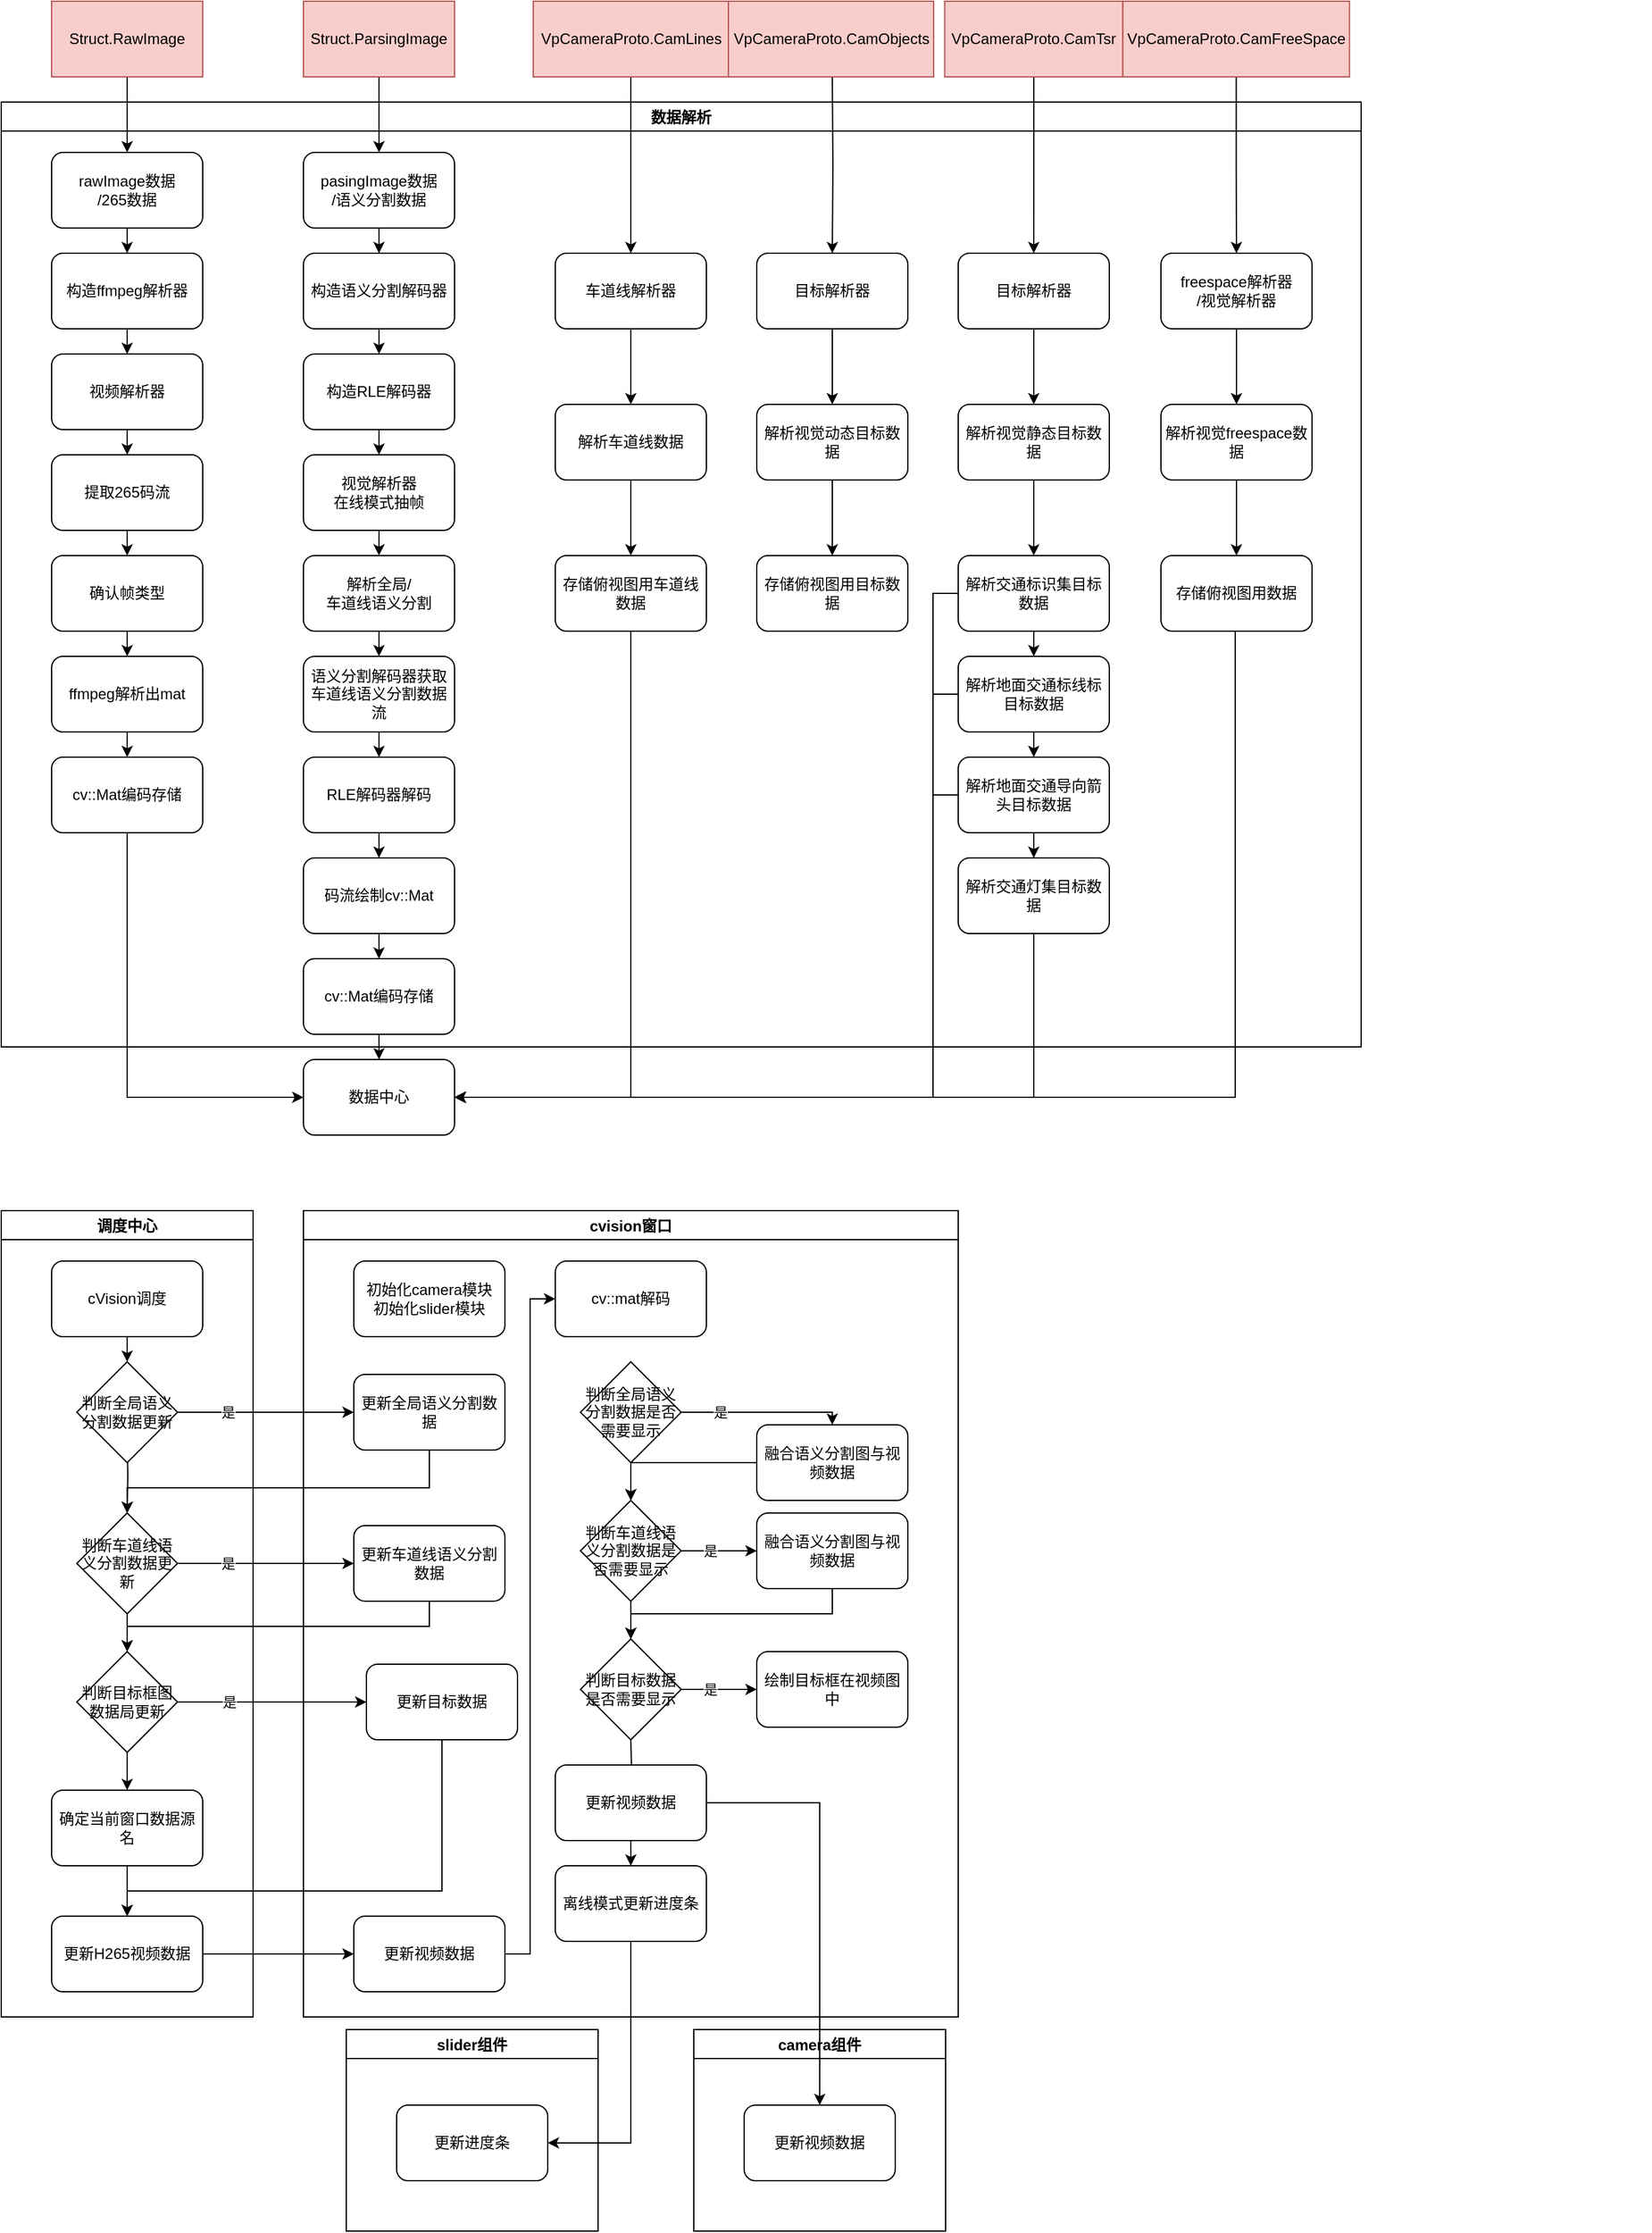 <mxfile version="20.3.0" type="device" pages="2"><diagram id="wKs4xBM1E5FEQgOxc7Vj" name="数据流"><mxGraphModel dx="2585" dy="2727" grid="1" gridSize="10" guides="1" tooltips="1" connect="1" arrows="1" fold="1" page="1" pageScale="1" pageWidth="827" pageHeight="1169" math="0" shadow="0"><root><mxCell id="0"/><mxCell id="1" parent="0"/><mxCell id="cgB7g8GQFpRcu9qFUmEs-79" value="" style="group" parent="1" vertex="1" connectable="0"><mxGeometry x="40" y="40" width="1310" height="780" as="geometry"/></mxCell><mxCell id="cgB7g8GQFpRcu9qFUmEs-4" value="数据解析" style="swimlane;startSize=23;" parent="cgB7g8GQFpRcu9qFUmEs-79" vertex="1"><mxGeometry width="1080" height="750" as="geometry"/></mxCell><mxCell id="gKgdDD73ei8R2iW5e0tU-1" value="" style="edgeStyle=orthogonalEdgeStyle;rounded=0;orthogonalLoop=1;jettySize=auto;html=1;" parent="cgB7g8GQFpRcu9qFUmEs-4" source="cgB7g8GQFpRcu9qFUmEs-3" target="cgB7g8GQFpRcu9qFUmEs-24" edge="1"><mxGeometry relative="1" as="geometry"/></mxCell><mxCell id="cgB7g8GQFpRcu9qFUmEs-3" value="rawImage数据&lt;br&gt;/265数据" style="rounded=1;whiteSpace=wrap;html=1;" parent="cgB7g8GQFpRcu9qFUmEs-4" vertex="1"><mxGeometry x="40" y="40" width="120" height="60" as="geometry"/></mxCell><mxCell id="gKgdDD73ei8R2iW5e0tU-8" style="edgeStyle=orthogonalEdgeStyle;rounded=0;orthogonalLoop=1;jettySize=auto;html=1;entryX=0.5;entryY=0;entryDx=0;entryDy=0;" parent="cgB7g8GQFpRcu9qFUmEs-4" source="cgB7g8GQFpRcu9qFUmEs-5" target="cgB7g8GQFpRcu9qFUmEs-6" edge="1"><mxGeometry relative="1" as="geometry"/></mxCell><mxCell id="cgB7g8GQFpRcu9qFUmEs-5" value="pasingImage数据&lt;br&gt;/语义分割数据" style="rounded=1;whiteSpace=wrap;html=1;" parent="cgB7g8GQFpRcu9qFUmEs-4" vertex="1"><mxGeometry x="240" y="40" width="120" height="60" as="geometry"/></mxCell><mxCell id="cgB7g8GQFpRcu9qFUmEs-6" value="构造语义分割解码器" style="rounded=1;whiteSpace=wrap;html=1;" parent="cgB7g8GQFpRcu9qFUmEs-4" vertex="1"><mxGeometry x="240" y="120" width="120" height="60" as="geometry"/></mxCell><mxCell id="cgB7g8GQFpRcu9qFUmEs-10" value="" style="edgeStyle=orthogonalEdgeStyle;rounded=0;orthogonalLoop=1;jettySize=auto;html=1;" parent="cgB7g8GQFpRcu9qFUmEs-4" source="cgB7g8GQFpRcu9qFUmEs-7" target="cgB7g8GQFpRcu9qFUmEs-9" edge="1"><mxGeometry relative="1" as="geometry"/></mxCell><mxCell id="cgB7g8GQFpRcu9qFUmEs-7" value="视频解析器" style="rounded=1;whiteSpace=wrap;html=1;" parent="cgB7g8GQFpRcu9qFUmEs-4" vertex="1"><mxGeometry x="40" y="200" width="120" height="60" as="geometry"/></mxCell><mxCell id="cgB7g8GQFpRcu9qFUmEs-12" value="" style="edgeStyle=orthogonalEdgeStyle;rounded=0;orthogonalLoop=1;jettySize=auto;html=1;" parent="cgB7g8GQFpRcu9qFUmEs-4" source="cgB7g8GQFpRcu9qFUmEs-9" target="cgB7g8GQFpRcu9qFUmEs-11" edge="1"><mxGeometry relative="1" as="geometry"/></mxCell><mxCell id="cgB7g8GQFpRcu9qFUmEs-9" value="提取265码流" style="whiteSpace=wrap;html=1;rounded=1;" parent="cgB7g8GQFpRcu9qFUmEs-4" vertex="1"><mxGeometry x="40" y="280" width="120" height="60" as="geometry"/></mxCell><mxCell id="cgB7g8GQFpRcu9qFUmEs-14" value="" style="edgeStyle=orthogonalEdgeStyle;rounded=0;orthogonalLoop=1;jettySize=auto;html=1;" parent="cgB7g8GQFpRcu9qFUmEs-4" source="cgB7g8GQFpRcu9qFUmEs-11" target="cgB7g8GQFpRcu9qFUmEs-13" edge="1"><mxGeometry relative="1" as="geometry"/></mxCell><mxCell id="cgB7g8GQFpRcu9qFUmEs-11" value="确认帧类型" style="whiteSpace=wrap;html=1;rounded=1;" parent="cgB7g8GQFpRcu9qFUmEs-4" vertex="1"><mxGeometry x="40" y="360" width="120" height="60" as="geometry"/></mxCell><mxCell id="cgB7g8GQFpRcu9qFUmEs-16" value="" style="edgeStyle=orthogonalEdgeStyle;rounded=0;orthogonalLoop=1;jettySize=auto;html=1;" parent="cgB7g8GQFpRcu9qFUmEs-4" source="cgB7g8GQFpRcu9qFUmEs-13" target="cgB7g8GQFpRcu9qFUmEs-15" edge="1"><mxGeometry relative="1" as="geometry"/></mxCell><mxCell id="cgB7g8GQFpRcu9qFUmEs-13" value="ffmpeg解析出mat" style="whiteSpace=wrap;html=1;rounded=1;" parent="cgB7g8GQFpRcu9qFUmEs-4" vertex="1"><mxGeometry x="40" y="440" width="120" height="60" as="geometry"/></mxCell><mxCell id="cgB7g8GQFpRcu9qFUmEs-15" value="cv::Mat编码存储" style="whiteSpace=wrap;html=1;rounded=1;" parent="cgB7g8GQFpRcu9qFUmEs-4" vertex="1"><mxGeometry x="40" y="520" width="120" height="60" as="geometry"/></mxCell><mxCell id="cgB7g8GQFpRcu9qFUmEs-17" value="视觉解析器&lt;br&gt;在线模式抽帧" style="whiteSpace=wrap;html=1;rounded=1;" parent="cgB7g8GQFpRcu9qFUmEs-4" vertex="1"><mxGeometry x="240" y="280" width="120" height="60" as="geometry"/></mxCell><mxCell id="cgB7g8GQFpRcu9qFUmEs-35" value="" style="edgeStyle=orthogonalEdgeStyle;rounded=0;orthogonalLoop=1;jettySize=auto;html=1;" parent="cgB7g8GQFpRcu9qFUmEs-4" edge="1"><mxGeometry relative="1" as="geometry"><mxPoint x="580" y="340" as="sourcePoint"/></mxGeometry></mxCell><mxCell id="gKgdDD73ei8R2iW5e0tU-3" style="edgeStyle=orthogonalEdgeStyle;rounded=0;orthogonalLoop=1;jettySize=auto;html=1;entryX=0.5;entryY=0;entryDx=0;entryDy=0;" parent="cgB7g8GQFpRcu9qFUmEs-4" source="cgB7g8GQFpRcu9qFUmEs-24" target="cgB7g8GQFpRcu9qFUmEs-7" edge="1"><mxGeometry relative="1" as="geometry"/></mxCell><mxCell id="cgB7g8GQFpRcu9qFUmEs-24" value="构造ffmpeg解析器" style="rounded=1;whiteSpace=wrap;html=1;" parent="cgB7g8GQFpRcu9qFUmEs-4" vertex="1"><mxGeometry x="40" y="120" width="120" height="60" as="geometry"/></mxCell><mxCell id="cgB7g8GQFpRcu9qFUmEs-31" value="" style="edgeStyle=orthogonalEdgeStyle;rounded=0;orthogonalLoop=1;jettySize=auto;html=1;" parent="cgB7g8GQFpRcu9qFUmEs-4" source="cgB7g8GQFpRcu9qFUmEs-28" target="cgB7g8GQFpRcu9qFUmEs-30" edge="1"><mxGeometry relative="1" as="geometry"/></mxCell><mxCell id="cgB7g8GQFpRcu9qFUmEs-28" value="解析全局/&lt;br&gt;车道线语义分割" style="whiteSpace=wrap;html=1;rounded=1;" parent="cgB7g8GQFpRcu9qFUmEs-4" vertex="1"><mxGeometry x="240" y="360" width="120" height="60" as="geometry"/></mxCell><mxCell id="cgB7g8GQFpRcu9qFUmEs-37" value="" style="edgeStyle=orthogonalEdgeStyle;rounded=0;orthogonalLoop=1;jettySize=auto;html=1;" parent="cgB7g8GQFpRcu9qFUmEs-4" source="cgB7g8GQFpRcu9qFUmEs-30" target="cgB7g8GQFpRcu9qFUmEs-36" edge="1"><mxGeometry relative="1" as="geometry"/></mxCell><mxCell id="cgB7g8GQFpRcu9qFUmEs-30" value="语义分割解码器获取车道线语义分割数据流" style="whiteSpace=wrap;html=1;rounded=1;" parent="cgB7g8GQFpRcu9qFUmEs-4" vertex="1"><mxGeometry x="240" y="440" width="120" height="60" as="geometry"/></mxCell><mxCell id="cgB7g8GQFpRcu9qFUmEs-32" value="构造RLE解码器" style="whiteSpace=wrap;html=1;rounded=1;" parent="cgB7g8GQFpRcu9qFUmEs-4" vertex="1"><mxGeometry x="240" y="200" width="120" height="60" as="geometry"/></mxCell><mxCell id="cgB7g8GQFpRcu9qFUmEs-39" value="" style="edgeStyle=orthogonalEdgeStyle;rounded=0;orthogonalLoop=1;jettySize=auto;html=1;" parent="cgB7g8GQFpRcu9qFUmEs-4" edge="1"><mxGeometry relative="1" as="geometry"><mxPoint x="580" y="420" as="sourcePoint"/></mxGeometry></mxCell><mxCell id="cgB7g8GQFpRcu9qFUmEs-41" value="" style="edgeStyle=orthogonalEdgeStyle;rounded=0;orthogonalLoop=1;jettySize=auto;html=1;" parent="cgB7g8GQFpRcu9qFUmEs-4" source="cgB7g8GQFpRcu9qFUmEs-36" target="cgB7g8GQFpRcu9qFUmEs-40" edge="1"><mxGeometry relative="1" as="geometry"/></mxCell><mxCell id="cgB7g8GQFpRcu9qFUmEs-36" value="RLE解码器解码" style="whiteSpace=wrap;html=1;rounded=1;" parent="cgB7g8GQFpRcu9qFUmEs-4" vertex="1"><mxGeometry x="240" y="520" width="120" height="60" as="geometry"/></mxCell><mxCell id="cgB7g8GQFpRcu9qFUmEs-44" value="" style="edgeStyle=orthogonalEdgeStyle;rounded=0;orthogonalLoop=1;jettySize=auto;html=1;" parent="cgB7g8GQFpRcu9qFUmEs-4" edge="1"><mxGeometry relative="1" as="geometry"><mxPoint x="580" y="500" as="sourcePoint"/></mxGeometry></mxCell><mxCell id="cgB7g8GQFpRcu9qFUmEs-48" value="" style="edgeStyle=orthogonalEdgeStyle;rounded=0;orthogonalLoop=1;jettySize=auto;html=1;" parent="cgB7g8GQFpRcu9qFUmEs-4" source="cgB7g8GQFpRcu9qFUmEs-40" target="cgB7g8GQFpRcu9qFUmEs-46" edge="1"><mxGeometry relative="1" as="geometry"/></mxCell><mxCell id="cgB7g8GQFpRcu9qFUmEs-40" value="码流绘制cv::Mat" style="whiteSpace=wrap;html=1;rounded=1;" parent="cgB7g8GQFpRcu9qFUmEs-4" vertex="1"><mxGeometry x="240" y="600" width="120" height="60" as="geometry"/></mxCell><mxCell id="cgB7g8GQFpRcu9qFUmEs-49" value="" style="edgeStyle=orthogonalEdgeStyle;rounded=0;orthogonalLoop=1;jettySize=auto;html=1;" parent="cgB7g8GQFpRcu9qFUmEs-4" edge="1"><mxGeometry relative="1" as="geometry"><mxPoint x="580" y="580" as="sourcePoint"/></mxGeometry></mxCell><mxCell id="cgB7g8GQFpRcu9qFUmEs-46" value="cv::Mat编码存储" style="whiteSpace=wrap;html=1;rounded=1;" parent="cgB7g8GQFpRcu9qFUmEs-4" vertex="1"><mxGeometry x="240" y="680" width="120" height="60" as="geometry"/></mxCell><mxCell id="cgB7g8GQFpRcu9qFUmEs-59" value="" style="edgeStyle=orthogonalEdgeStyle;rounded=0;orthogonalLoop=1;jettySize=auto;html=1;" parent="cgB7g8GQFpRcu9qFUmEs-4" source="cgB7g8GQFpRcu9qFUmEs-50" target="cgB7g8GQFpRcu9qFUmEs-58" edge="1"><mxGeometry relative="1" as="geometry"/></mxCell><mxCell id="cgB7g8GQFpRcu9qFUmEs-50" value="车道线解析器" style="whiteSpace=wrap;html=1;rounded=1;" parent="cgB7g8GQFpRcu9qFUmEs-4" vertex="1"><mxGeometry x="440" y="120" width="120" height="60" as="geometry"/></mxCell><mxCell id="cgB7g8GQFpRcu9qFUmEs-65" value="" style="edgeStyle=orthogonalEdgeStyle;rounded=0;orthogonalLoop=1;jettySize=auto;html=1;" parent="cgB7g8GQFpRcu9qFUmEs-4" source="cgB7g8GQFpRcu9qFUmEs-52" target="cgB7g8GQFpRcu9qFUmEs-64" edge="1"><mxGeometry relative="1" as="geometry"/></mxCell><mxCell id="cgB7g8GQFpRcu9qFUmEs-52" value="目标解析器" style="whiteSpace=wrap;html=1;rounded=1;" parent="cgB7g8GQFpRcu9qFUmEs-4" vertex="1"><mxGeometry x="600" y="120" width="120" height="60" as="geometry"/></mxCell><mxCell id="cgB7g8GQFpRcu9qFUmEs-69" value="" style="edgeStyle=orthogonalEdgeStyle;rounded=0;orthogonalLoop=1;jettySize=auto;html=1;" parent="cgB7g8GQFpRcu9qFUmEs-4" edge="1"><mxGeometry relative="1" as="geometry"><mxPoint x="1060" y="180.0" as="sourcePoint"/></mxGeometry></mxCell><mxCell id="cgB7g8GQFpRcu9qFUmEs-61" value="" style="edgeStyle=orthogonalEdgeStyle;rounded=0;orthogonalLoop=1;jettySize=auto;html=1;" parent="cgB7g8GQFpRcu9qFUmEs-4" source="cgB7g8GQFpRcu9qFUmEs-58" target="cgB7g8GQFpRcu9qFUmEs-60" edge="1"><mxGeometry relative="1" as="geometry"/></mxCell><mxCell id="cgB7g8GQFpRcu9qFUmEs-58" value="解析车道线数据" style="whiteSpace=wrap;html=1;rounded=1;" parent="cgB7g8GQFpRcu9qFUmEs-4" vertex="1"><mxGeometry x="440" y="240" width="120" height="60" as="geometry"/></mxCell><mxCell id="cgB7g8GQFpRcu9qFUmEs-60" value="存储俯视图用车道线数据" style="whiteSpace=wrap;html=1;rounded=1;" parent="cgB7g8GQFpRcu9qFUmEs-4" vertex="1"><mxGeometry x="440" y="360" width="120" height="60" as="geometry"/></mxCell><mxCell id="cgB7g8GQFpRcu9qFUmEs-67" value="" style="edgeStyle=orthogonalEdgeStyle;rounded=0;orthogonalLoop=1;jettySize=auto;html=1;" parent="cgB7g8GQFpRcu9qFUmEs-4" source="cgB7g8GQFpRcu9qFUmEs-64" target="cgB7g8GQFpRcu9qFUmEs-66" edge="1"><mxGeometry relative="1" as="geometry"/></mxCell><mxCell id="cgB7g8GQFpRcu9qFUmEs-64" value="解析视觉动态目标数据" style="whiteSpace=wrap;html=1;rounded=1;" parent="cgB7g8GQFpRcu9qFUmEs-4" vertex="1"><mxGeometry x="600" y="240" width="120" height="60" as="geometry"/></mxCell><mxCell id="cgB7g8GQFpRcu9qFUmEs-66" value="存储俯视图用目标数据" style="whiteSpace=wrap;html=1;rounded=1;" parent="cgB7g8GQFpRcu9qFUmEs-4" vertex="1"><mxGeometry x="600" y="360" width="120" height="60" as="geometry"/></mxCell><mxCell id="cgB7g8GQFpRcu9qFUmEs-73" value="" style="edgeStyle=orthogonalEdgeStyle;rounded=0;orthogonalLoop=1;jettySize=auto;html=1;" parent="cgB7g8GQFpRcu9qFUmEs-4" edge="1"><mxGeometry relative="1" as="geometry"><mxPoint x="1060" y="300.0" as="sourcePoint"/></mxGeometry></mxCell><mxCell id="cgB7g8GQFpRcu9qFUmEs-188" style="edgeStyle=orthogonalEdgeStyle;rounded=0;orthogonalLoop=1;jettySize=auto;html=1;entryX=0.5;entryY=0;entryDx=0;entryDy=0;exitX=0.5;exitY=1;exitDx=0;exitDy=0;" parent="cgB7g8GQFpRcu9qFUmEs-4" source="cgB7g8GQFpRcu9qFUmEs-17" target="cgB7g8GQFpRcu9qFUmEs-28" edge="1"><mxGeometry relative="1" as="geometry"><mxPoint x="300" y="200" as="sourcePoint"/></mxGeometry></mxCell><mxCell id="vtUAPV9-u38vWtmxmll2-13" value="freespace解析器&lt;br&gt;/视觉解析器" style="whiteSpace=wrap;html=1;rounded=1;" vertex="1" parent="cgB7g8GQFpRcu9qFUmEs-4"><mxGeometry x="921" y="120" width="120" height="60" as="geometry"/></mxCell><mxCell id="vtUAPV9-u38vWtmxmll2-15" value="解析视觉freespace数据" style="whiteSpace=wrap;html=1;rounded=1;" vertex="1" parent="cgB7g8GQFpRcu9qFUmEs-4"><mxGeometry x="921" y="240" width="120" height="60" as="geometry"/></mxCell><mxCell id="vtUAPV9-u38vWtmxmll2-12" value="" style="edgeStyle=orthogonalEdgeStyle;rounded=0;orthogonalLoop=1;jettySize=auto;html=1;" edge="1" parent="cgB7g8GQFpRcu9qFUmEs-4" source="vtUAPV9-u38vWtmxmll2-13" target="vtUAPV9-u38vWtmxmll2-15"><mxGeometry relative="1" as="geometry"/></mxCell><mxCell id="vtUAPV9-u38vWtmxmll2-16" value="存储俯视图用数据" style="whiteSpace=wrap;html=1;rounded=1;" vertex="1" parent="cgB7g8GQFpRcu9qFUmEs-4"><mxGeometry x="921" y="360" width="120" height="60" as="geometry"/></mxCell><mxCell id="vtUAPV9-u38vWtmxmll2-14" value="" style="edgeStyle=orthogonalEdgeStyle;rounded=0;orthogonalLoop=1;jettySize=auto;html=1;" edge="1" parent="cgB7g8GQFpRcu9qFUmEs-4" source="vtUAPV9-u38vWtmxmll2-15" target="vtUAPV9-u38vWtmxmll2-16"><mxGeometry relative="1" as="geometry"/></mxCell><mxCell id="vtUAPV9-u38vWtmxmll2-23" value="目标解析器" style="whiteSpace=wrap;html=1;rounded=1;" vertex="1" parent="cgB7g8GQFpRcu9qFUmEs-4"><mxGeometry x="760" y="120" width="120" height="60" as="geometry"/></mxCell><mxCell id="vtUAPV9-u38vWtmxmll2-25" value="解析视觉静态目标数据" style="whiteSpace=wrap;html=1;rounded=1;" vertex="1" parent="cgB7g8GQFpRcu9qFUmEs-4"><mxGeometry x="760" y="240" width="120" height="60" as="geometry"/></mxCell><mxCell id="vtUAPV9-u38vWtmxmll2-22" value="" style="edgeStyle=orthogonalEdgeStyle;rounded=0;orthogonalLoop=1;jettySize=auto;html=1;" edge="1" parent="cgB7g8GQFpRcu9qFUmEs-4" source="vtUAPV9-u38vWtmxmll2-23" target="vtUAPV9-u38vWtmxmll2-25"><mxGeometry relative="1" as="geometry"/></mxCell><mxCell id="vtUAPV9-u38vWtmxmll2-30" value="" style="edgeStyle=orthogonalEdgeStyle;rounded=0;orthogonalLoop=1;jettySize=auto;html=1;" edge="1" parent="cgB7g8GQFpRcu9qFUmEs-4" source="vtUAPV9-u38vWtmxmll2-26" target="vtUAPV9-u38vWtmxmll2-29"><mxGeometry relative="1" as="geometry"/></mxCell><mxCell id="vtUAPV9-u38vWtmxmll2-26" value="解析交通标识集目标数据" style="whiteSpace=wrap;html=1;rounded=1;" vertex="1" parent="cgB7g8GQFpRcu9qFUmEs-4"><mxGeometry x="760" y="360" width="120" height="60" as="geometry"/></mxCell><mxCell id="vtUAPV9-u38vWtmxmll2-24" value="" style="edgeStyle=orthogonalEdgeStyle;rounded=0;orthogonalLoop=1;jettySize=auto;html=1;" edge="1" parent="cgB7g8GQFpRcu9qFUmEs-4" source="vtUAPV9-u38vWtmxmll2-25" target="vtUAPV9-u38vWtmxmll2-26"><mxGeometry relative="1" as="geometry"/></mxCell><mxCell id="vtUAPV9-u38vWtmxmll2-27" value="解析交通灯集目标数据" style="whiteSpace=wrap;html=1;rounded=1;" vertex="1" parent="cgB7g8GQFpRcu9qFUmEs-4"><mxGeometry x="760" y="600" width="120" height="60" as="geometry"/></mxCell><mxCell id="vtUAPV9-u38vWtmxmll2-32" value="" style="edgeStyle=orthogonalEdgeStyle;rounded=0;orthogonalLoop=1;jettySize=auto;html=1;" edge="1" parent="cgB7g8GQFpRcu9qFUmEs-4" source="vtUAPV9-u38vWtmxmll2-29" target="vtUAPV9-u38vWtmxmll2-31"><mxGeometry relative="1" as="geometry"/></mxCell><mxCell id="vtUAPV9-u38vWtmxmll2-29" value="解析地面交通标线标目标数据" style="whiteSpace=wrap;html=1;rounded=1;" vertex="1" parent="cgB7g8GQFpRcu9qFUmEs-4"><mxGeometry x="760" y="440" width="120" height="60" as="geometry"/></mxCell><mxCell id="vtUAPV9-u38vWtmxmll2-33" style="edgeStyle=orthogonalEdgeStyle;rounded=0;orthogonalLoop=1;jettySize=auto;html=1;entryX=0.5;entryY=0;entryDx=0;entryDy=0;" edge="1" parent="cgB7g8GQFpRcu9qFUmEs-4" source="vtUAPV9-u38vWtmxmll2-31" target="vtUAPV9-u38vWtmxmll2-27"><mxGeometry relative="1" as="geometry"/></mxCell><mxCell id="vtUAPV9-u38vWtmxmll2-31" value="解析地面交通导向箭头目标数据" style="whiteSpace=wrap;html=1;rounded=1;" vertex="1" parent="cgB7g8GQFpRcu9qFUmEs-4"><mxGeometry x="760" y="520" width="120" height="60" as="geometry"/></mxCell><mxCell id="cgB7g8GQFpRcu9qFUmEs-155" value="调度中心" style="swimlane;" parent="1" vertex="1"><mxGeometry x="40" y="920" width="200" height="640" as="geometry"/></mxCell><mxCell id="cgB7g8GQFpRcu9qFUmEs-159" value="" style="edgeStyle=orthogonalEdgeStyle;rounded=0;orthogonalLoop=1;jettySize=auto;html=1;" parent="cgB7g8GQFpRcu9qFUmEs-155" source="cgB7g8GQFpRcu9qFUmEs-156" edge="1"><mxGeometry relative="1" as="geometry"><mxPoint x="100" y="120" as="targetPoint"/></mxGeometry></mxCell><mxCell id="cgB7g8GQFpRcu9qFUmEs-156" value="cVision调度" style="rounded=1;whiteSpace=wrap;html=1;" parent="cgB7g8GQFpRcu9qFUmEs-155" vertex="1"><mxGeometry x="40" y="40" width="120" height="60" as="geometry"/></mxCell><mxCell id="cgB7g8GQFpRcu9qFUmEs-166" value="" style="edgeStyle=orthogonalEdgeStyle;rounded=0;orthogonalLoop=1;jettySize=auto;html=1;entryX=0.5;entryY=0;entryDx=0;entryDy=0;" parent="cgB7g8GQFpRcu9qFUmEs-155" target="gKgdDD73ei8R2iW5e0tU-13" edge="1"><mxGeometry relative="1" as="geometry"><mxPoint x="100" y="180" as="sourcePoint"/></mxGeometry></mxCell><mxCell id="cgB7g8GQFpRcu9qFUmEs-170" value="" style="edgeStyle=orthogonalEdgeStyle;rounded=0;orthogonalLoop=1;jettySize=auto;html=1;" parent="cgB7g8GQFpRcu9qFUmEs-155" edge="1"><mxGeometry relative="1" as="geometry"><mxPoint x="100" y="340" as="sourcePoint"/><Array as="points"><mxPoint x="100" y="320"/><mxPoint x="100" y="320"/></Array><mxPoint x="100.0" y="350" as="targetPoint"/></mxGeometry></mxCell><mxCell id="cgB7g8GQFpRcu9qFUmEs-173" value="更新H265视频数据" style="whiteSpace=wrap;html=1;rounded=1;" parent="cgB7g8GQFpRcu9qFUmEs-155" vertex="1"><mxGeometry x="40" y="560" width="120" height="60" as="geometry"/></mxCell><mxCell id="gKgdDD73ei8R2iW5e0tU-12" value="判断全局语义分割数据更新" style="rhombus;whiteSpace=wrap;html=1;" parent="cgB7g8GQFpRcu9qFUmEs-155" vertex="1"><mxGeometry x="60" y="120" width="80" height="80" as="geometry"/></mxCell><mxCell id="gKgdDD73ei8R2iW5e0tU-13" value="判断车道线语义分割数据更新" style="rhombus;whiteSpace=wrap;html=1;" parent="cgB7g8GQFpRcu9qFUmEs-155" vertex="1"><mxGeometry x="60" y="240" width="80" height="80" as="geometry"/></mxCell><mxCell id="LMUuXOEzwLvdKngw1zXe-3" value="" style="edgeStyle=orthogonalEdgeStyle;rounded=0;orthogonalLoop=1;jettySize=auto;html=1;" parent="cgB7g8GQFpRcu9qFUmEs-155" source="gKgdDD73ei8R2iW5e0tU-19" target="LMUuXOEzwLvdKngw1zXe-1" edge="1"><mxGeometry relative="1" as="geometry"/></mxCell><mxCell id="gKgdDD73ei8R2iW5e0tU-19" value="判断目标框图数据局更新" style="rhombus;whiteSpace=wrap;html=1;" parent="cgB7g8GQFpRcu9qFUmEs-155" vertex="1"><mxGeometry x="60" y="350" width="80" height="80" as="geometry"/></mxCell><mxCell id="LMUuXOEzwLvdKngw1zXe-4" value="" style="edgeStyle=orthogonalEdgeStyle;rounded=0;orthogonalLoop=1;jettySize=auto;html=1;" parent="cgB7g8GQFpRcu9qFUmEs-155" source="LMUuXOEzwLvdKngw1zXe-1" target="cgB7g8GQFpRcu9qFUmEs-173" edge="1"><mxGeometry relative="1" as="geometry"/></mxCell><mxCell id="LMUuXOEzwLvdKngw1zXe-1" value="确定当前窗口数据源名" style="rounded=1;whiteSpace=wrap;html=1;" parent="cgB7g8GQFpRcu9qFUmEs-155" vertex="1"><mxGeometry x="40" y="460" width="120" height="60" as="geometry"/></mxCell><mxCell id="cgB7g8GQFpRcu9qFUmEs-160" value="cvision窗口" style="swimlane;" parent="1" vertex="1"><mxGeometry x="280" y="920" width="520" height="640" as="geometry"/></mxCell><mxCell id="cgB7g8GQFpRcu9qFUmEs-162" value="初始化camera模块&lt;br&gt;初始化slider模块" style="rounded=1;whiteSpace=wrap;html=1;" parent="cgB7g8GQFpRcu9qFUmEs-160" vertex="1"><mxGeometry x="40" y="40" width="120" height="60" as="geometry"/></mxCell><mxCell id="cgB7g8GQFpRcu9qFUmEs-163" value="更新全局语义分割数据" style="rounded=1;whiteSpace=wrap;html=1;" parent="cgB7g8GQFpRcu9qFUmEs-160" vertex="1"><mxGeometry x="40" y="130" width="120" height="60" as="geometry"/></mxCell><mxCell id="cgB7g8GQFpRcu9qFUmEs-167" value="更新车道线语义分割数据" style="rounded=1;whiteSpace=wrap;html=1;" parent="cgB7g8GQFpRcu9qFUmEs-160" vertex="1"><mxGeometry x="40" y="250" width="120" height="60" as="geometry"/></mxCell><mxCell id="cgB7g8GQFpRcu9qFUmEs-176" value="更新目标数据" style="rounded=1;whiteSpace=wrap;html=1;" parent="cgB7g8GQFpRcu9qFUmEs-160" vertex="1"><mxGeometry x="50" y="360" width="120" height="60" as="geometry"/></mxCell><mxCell id="cgB7g8GQFpRcu9qFUmEs-192" style="edgeStyle=orthogonalEdgeStyle;rounded=0;orthogonalLoop=1;jettySize=auto;html=1;entryX=0;entryY=0.5;entryDx=0;entryDy=0;" parent="cgB7g8GQFpRcu9qFUmEs-160" source="cgB7g8GQFpRcu9qFUmEs-178" target="cgB7g8GQFpRcu9qFUmEs-180" edge="1"><mxGeometry relative="1" as="geometry"/></mxCell><mxCell id="cgB7g8GQFpRcu9qFUmEs-178" value="更新视频数据" style="rounded=1;whiteSpace=wrap;html=1;" parent="cgB7g8GQFpRcu9qFUmEs-160" vertex="1"><mxGeometry x="40" y="560" width="120" height="60" as="geometry"/></mxCell><mxCell id="cgB7g8GQFpRcu9qFUmEs-180" value="cv::mat解码" style="rounded=1;whiteSpace=wrap;html=1;" parent="cgB7g8GQFpRcu9qFUmEs-160" vertex="1"><mxGeometry x="200" y="40" width="120" height="60" as="geometry"/></mxCell><mxCell id="cgB7g8GQFpRcu9qFUmEs-204" style="edgeStyle=orthogonalEdgeStyle;rounded=0;orthogonalLoop=1;jettySize=auto;html=1;entryX=0;entryY=0.5;entryDx=0;entryDy=0;exitX=1;exitY=0.5;exitDx=0;exitDy=0;" parent="cgB7g8GQFpRcu9qFUmEs-160" source="gKgdDD73ei8R2iW5e0tU-37" target="cgB7g8GQFpRcu9qFUmEs-203" edge="1"><mxGeometry relative="1" as="geometry"><mxPoint x="320" y="390.0" as="sourcePoint"/></mxGeometry></mxCell><mxCell id="gKgdDD73ei8R2iW5e0tU-43" value="是" style="edgeLabel;html=1;align=center;verticalAlign=middle;resizable=0;points=[];" parent="cgB7g8GQFpRcu9qFUmEs-204" vertex="1" connectable="0"><mxGeometry x="-0.233" relative="1" as="geometry"><mxPoint as="offset"/></mxGeometry></mxCell><mxCell id="cgB7g8GQFpRcu9qFUmEs-227" value="" style="edgeStyle=orthogonalEdgeStyle;rounded=0;orthogonalLoop=1;jettySize=auto;html=1;" parent="cgB7g8GQFpRcu9qFUmEs-160" target="cgB7g8GQFpRcu9qFUmEs-226" edge="1"><mxGeometry relative="1" as="geometry"><mxPoint x="260" y="420" as="sourcePoint"/></mxGeometry></mxCell><mxCell id="gKgdDD73ei8R2iW5e0tU-35" style="edgeStyle=orthogonalEdgeStyle;rounded=0;orthogonalLoop=1;jettySize=auto;html=1;entryX=0.5;entryY=0;entryDx=0;entryDy=0;" parent="cgB7g8GQFpRcu9qFUmEs-160" source="cgB7g8GQFpRcu9qFUmEs-200" target="gKgdDD73ei8R2iW5e0tU-32" edge="1"><mxGeometry relative="1" as="geometry"/></mxCell><mxCell id="cgB7g8GQFpRcu9qFUmEs-200" value="融合语义分割图与视频数据" style="whiteSpace=wrap;html=1;rounded=1;" parent="cgB7g8GQFpRcu9qFUmEs-160" vertex="1"><mxGeometry x="360" y="170" width="120" height="60" as="geometry"/></mxCell><mxCell id="cgB7g8GQFpRcu9qFUmEs-203" value="绘制目标框在视频图中" style="whiteSpace=wrap;html=1;rounded=1;" parent="cgB7g8GQFpRcu9qFUmEs-160" vertex="1"><mxGeometry x="360" y="350" width="120" height="60" as="geometry"/></mxCell><mxCell id="cgB7g8GQFpRcu9qFUmEs-245" value="" style="edgeStyle=orthogonalEdgeStyle;rounded=0;orthogonalLoop=1;jettySize=auto;html=1;" parent="cgB7g8GQFpRcu9qFUmEs-160" source="cgB7g8GQFpRcu9qFUmEs-226" target="cgB7g8GQFpRcu9qFUmEs-244" edge="1"><mxGeometry relative="1" as="geometry"/></mxCell><mxCell id="cgB7g8GQFpRcu9qFUmEs-226" value="更新视频数据" style="whiteSpace=wrap;html=1;rounded=1;" parent="cgB7g8GQFpRcu9qFUmEs-160" vertex="1"><mxGeometry x="200" y="440" width="120" height="60" as="geometry"/></mxCell><mxCell id="cgB7g8GQFpRcu9qFUmEs-244" value="离线模式更新进度条" style="whiteSpace=wrap;html=1;rounded=1;" parent="cgB7g8GQFpRcu9qFUmEs-160" vertex="1"><mxGeometry x="200" y="520" width="120" height="60" as="geometry"/></mxCell><mxCell id="gKgdDD73ei8R2iW5e0tU-33" value="" style="edgeStyle=orthogonalEdgeStyle;rounded=0;orthogonalLoop=1;jettySize=auto;html=1;" parent="cgB7g8GQFpRcu9qFUmEs-160" source="gKgdDD73ei8R2iW5e0tU-31" target="gKgdDD73ei8R2iW5e0tU-32" edge="1"><mxGeometry relative="1" as="geometry"/></mxCell><mxCell id="gKgdDD73ei8R2iW5e0tU-34" style="edgeStyle=orthogonalEdgeStyle;rounded=0;orthogonalLoop=1;jettySize=auto;html=1;entryX=0.5;entryY=0;entryDx=0;entryDy=0;" parent="cgB7g8GQFpRcu9qFUmEs-160" source="gKgdDD73ei8R2iW5e0tU-31" target="cgB7g8GQFpRcu9qFUmEs-200" edge="1"><mxGeometry relative="1" as="geometry"><mxPoint x="360" y="120.0" as="targetPoint"/><Array as="points"><mxPoint x="420" y="160"/></Array></mxGeometry></mxCell><mxCell id="gKgdDD73ei8R2iW5e0tU-36" value="是" style="edgeLabel;html=1;align=center;verticalAlign=middle;resizable=0;points=[];" parent="gKgdDD73ei8R2iW5e0tU-34" vertex="1" connectable="0"><mxGeometry x="-0.486" y="1" relative="1" as="geometry"><mxPoint x="-3" y="1" as="offset"/></mxGeometry></mxCell><mxCell id="gKgdDD73ei8R2iW5e0tU-31" value="判断全局语义分割数据是否需要显示" style="rhombus;whiteSpace=wrap;html=1;" parent="cgB7g8GQFpRcu9qFUmEs-160" vertex="1"><mxGeometry x="220" y="120" width="80" height="80" as="geometry"/></mxCell><mxCell id="gKgdDD73ei8R2iW5e0tU-38" value="" style="edgeStyle=orthogonalEdgeStyle;rounded=0;orthogonalLoop=1;jettySize=auto;html=1;" parent="cgB7g8GQFpRcu9qFUmEs-160" source="gKgdDD73ei8R2iW5e0tU-32" target="gKgdDD73ei8R2iW5e0tU-37" edge="1"><mxGeometry relative="1" as="geometry"/></mxCell><mxCell id="gKgdDD73ei8R2iW5e0tU-40" value="" style="edgeStyle=orthogonalEdgeStyle;rounded=0;orthogonalLoop=1;jettySize=auto;html=1;" parent="cgB7g8GQFpRcu9qFUmEs-160" source="gKgdDD73ei8R2iW5e0tU-32" target="gKgdDD73ei8R2iW5e0tU-39" edge="1"><mxGeometry relative="1" as="geometry"/></mxCell><mxCell id="gKgdDD73ei8R2iW5e0tU-42" value="是" style="edgeLabel;html=1;align=center;verticalAlign=middle;resizable=0;points=[];" parent="gKgdDD73ei8R2iW5e0tU-40" vertex="1" connectable="0"><mxGeometry x="-0.233" relative="1" as="geometry"><mxPoint as="offset"/></mxGeometry></mxCell><mxCell id="gKgdDD73ei8R2iW5e0tU-32" value="判断车道线语义分割数据是否需要显示" style="rhombus;whiteSpace=wrap;html=1;" parent="cgB7g8GQFpRcu9qFUmEs-160" vertex="1"><mxGeometry x="220" y="230" width="80" height="80" as="geometry"/></mxCell><mxCell id="gKgdDD73ei8R2iW5e0tU-37" value="判断目标数据是否需要显示" style="rhombus;whiteSpace=wrap;html=1;" parent="cgB7g8GQFpRcu9qFUmEs-160" vertex="1"><mxGeometry x="220" y="340" width="80" height="80" as="geometry"/></mxCell><mxCell id="gKgdDD73ei8R2iW5e0tU-41" style="edgeStyle=orthogonalEdgeStyle;rounded=0;orthogonalLoop=1;jettySize=auto;html=1;entryX=0.5;entryY=0;entryDx=0;entryDy=0;" parent="cgB7g8GQFpRcu9qFUmEs-160" source="gKgdDD73ei8R2iW5e0tU-39" target="gKgdDD73ei8R2iW5e0tU-37" edge="1"><mxGeometry relative="1" as="geometry"><Array as="points"><mxPoint x="420" y="320"/><mxPoint x="260" y="320"/></Array></mxGeometry></mxCell><mxCell id="gKgdDD73ei8R2iW5e0tU-39" value="融合语义分割图与视频数据" style="whiteSpace=wrap;html=1;rounded=1;" parent="cgB7g8GQFpRcu9qFUmEs-160" vertex="1"><mxGeometry x="360" y="240" width="120" height="60" as="geometry"/></mxCell><mxCell id="cgB7g8GQFpRcu9qFUmEs-164" style="edgeStyle=orthogonalEdgeStyle;rounded=0;orthogonalLoop=1;jettySize=auto;html=1;entryX=0;entryY=0.5;entryDx=0;entryDy=0;exitX=1;exitY=0.5;exitDx=0;exitDy=0;" parent="1" source="gKgdDD73ei8R2iW5e0tU-12" target="cgB7g8GQFpRcu9qFUmEs-163" edge="1"><mxGeometry relative="1" as="geometry"><mxPoint x="200" y="1070" as="sourcePoint"/></mxGeometry></mxCell><mxCell id="gKgdDD73ei8R2iW5e0tU-30" value="是" style="edgeLabel;html=1;align=center;verticalAlign=middle;resizable=0;points=[];" parent="cgB7g8GQFpRcu9qFUmEs-164" vertex="1" connectable="0"><mxGeometry x="-0.271" y="-2" relative="1" as="geometry"><mxPoint x="-11" y="-2" as="offset"/></mxGeometry></mxCell><mxCell id="cgB7g8GQFpRcu9qFUmEs-229" value="camera组件" style="swimlane;" parent="1" vertex="1"><mxGeometry x="590" y="1570" width="200" height="160" as="geometry"/></mxCell><mxCell id="cgB7g8GQFpRcu9qFUmEs-228" value="更新视频数据" style="whiteSpace=wrap;html=1;rounded=1;" parent="cgB7g8GQFpRcu9qFUmEs-229" vertex="1"><mxGeometry x="40" y="60" width="120" height="60" as="geometry"/></mxCell><mxCell id="cgB7g8GQFpRcu9qFUmEs-230" style="edgeStyle=orthogonalEdgeStyle;rounded=0;orthogonalLoop=1;jettySize=auto;html=1;" parent="1" source="cgB7g8GQFpRcu9qFUmEs-226" target="cgB7g8GQFpRcu9qFUmEs-228" edge="1"><mxGeometry relative="1" as="geometry"/></mxCell><mxCell id="cgB7g8GQFpRcu9qFUmEs-247" value="slider组件" style="swimlane;" parent="1" vertex="1"><mxGeometry x="314" y="1570" width="200" height="160" as="geometry"/></mxCell><mxCell id="cgB7g8GQFpRcu9qFUmEs-248" value="更新进度条" style="whiteSpace=wrap;html=1;rounded=1;" parent="cgB7g8GQFpRcu9qFUmEs-247" vertex="1"><mxGeometry x="40" y="60" width="120" height="60" as="geometry"/></mxCell><mxCell id="cgB7g8GQFpRcu9qFUmEs-249" style="edgeStyle=orthogonalEdgeStyle;rounded=0;orthogonalLoop=1;jettySize=auto;html=1;entryX=1;entryY=0.5;entryDx=0;entryDy=0;" parent="1" source="cgB7g8GQFpRcu9qFUmEs-244" target="cgB7g8GQFpRcu9qFUmEs-248" edge="1"><mxGeometry relative="1" as="geometry"><mxPoint x="480" y="1660" as="targetPoint"/><Array as="points"><mxPoint x="540" y="1660"/></Array></mxGeometry></mxCell><mxCell id="cgB7g8GQFpRcu9qFUmEs-1" value="数据中心" style="rounded=1;whiteSpace=wrap;html=1;" parent="1" vertex="1"><mxGeometry x="280" y="800" width="120" height="60" as="geometry"/></mxCell><mxCell id="cgB7g8GQFpRcu9qFUmEs-74" style="edgeStyle=orthogonalEdgeStyle;rounded=0;orthogonalLoop=1;jettySize=auto;html=1;entryX=0;entryY=0.5;entryDx=0;entryDy=0;" parent="1" source="cgB7g8GQFpRcu9qFUmEs-15" target="cgB7g8GQFpRcu9qFUmEs-1" edge="1"><mxGeometry relative="1" as="geometry"><Array as="points"><mxPoint x="140" y="830"/></Array></mxGeometry></mxCell><mxCell id="cgB7g8GQFpRcu9qFUmEs-77" style="edgeStyle=orthogonalEdgeStyle;rounded=0;orthogonalLoop=1;jettySize=auto;html=1;entryX=1;entryY=0.5;entryDx=0;entryDy=0;exitX=0.5;exitY=1;exitDx=0;exitDy=0;" parent="1" source="cgB7g8GQFpRcu9qFUmEs-60" target="cgB7g8GQFpRcu9qFUmEs-1" edge="1"><mxGeometry relative="1" as="geometry"><Array as="points"><mxPoint x="540" y="830"/></Array><mxPoint x="540" y="580" as="sourcePoint"/></mxGeometry></mxCell><mxCell id="gKgdDD73ei8R2iW5e0tU-9" style="edgeStyle=orthogonalEdgeStyle;rounded=0;orthogonalLoop=1;jettySize=auto;html=1;" parent="1" source="cgB7g8GQFpRcu9qFUmEs-6" edge="1"><mxGeometry relative="1" as="geometry"><mxPoint x="340" y="240" as="targetPoint"/></mxGeometry></mxCell><mxCell id="gKgdDD73ei8R2iW5e0tU-10" style="edgeStyle=orthogonalEdgeStyle;rounded=0;orthogonalLoop=1;jettySize=auto;html=1;" parent="1" source="cgB7g8GQFpRcu9qFUmEs-32" edge="1"><mxGeometry relative="1" as="geometry"><mxPoint x="340" y="320" as="targetPoint"/></mxGeometry></mxCell><mxCell id="gKgdDD73ei8R2iW5e0tU-11" style="edgeStyle=orthogonalEdgeStyle;rounded=0;orthogonalLoop=1;jettySize=auto;html=1;entryX=0.5;entryY=0;entryDx=0;entryDy=0;" parent="1" source="cgB7g8GQFpRcu9qFUmEs-46" target="cgB7g8GQFpRcu9qFUmEs-1" edge="1"><mxGeometry relative="1" as="geometry"/></mxCell><mxCell id="gKgdDD73ei8R2iW5e0tU-14" style="edgeStyle=orthogonalEdgeStyle;rounded=0;orthogonalLoop=1;jettySize=auto;html=1;" parent="1" source="gKgdDD73ei8R2iW5e0tU-13" target="cgB7g8GQFpRcu9qFUmEs-167" edge="1"><mxGeometry relative="1" as="geometry"/></mxCell><mxCell id="gKgdDD73ei8R2iW5e0tU-24" value="是" style="edgeLabel;html=1;align=center;verticalAlign=middle;resizable=0;points=[];" parent="gKgdDD73ei8R2iW5e0tU-14" vertex="1" connectable="0"><mxGeometry x="-0.829" y="1" relative="1" as="geometry"><mxPoint x="28" y="1" as="offset"/></mxGeometry></mxCell><mxCell id="gKgdDD73ei8R2iW5e0tU-22" style="edgeStyle=orthogonalEdgeStyle;rounded=0;orthogonalLoop=1;jettySize=auto;html=1;entryX=0;entryY=0.5;entryDx=0;entryDy=0;" parent="1" source="gKgdDD73ei8R2iW5e0tU-19" target="cgB7g8GQFpRcu9qFUmEs-176" edge="1"><mxGeometry relative="1" as="geometry"><Array as="points"><mxPoint x="330" y="1310"/></Array></mxGeometry></mxCell><mxCell id="gKgdDD73ei8R2iW5e0tU-23" value="是" style="edgeLabel;html=1;align=center;verticalAlign=middle;resizable=0;points=[];" parent="gKgdDD73ei8R2iW5e0tU-22" vertex="1" connectable="0"><mxGeometry x="-0.821" y="1" relative="1" as="geometry"><mxPoint x="27" y="1" as="offset"/></mxGeometry></mxCell><mxCell id="gKgdDD73ei8R2iW5e0tU-25" style="edgeStyle=orthogonalEdgeStyle;rounded=0;orthogonalLoop=1;jettySize=auto;html=1;" parent="1" source="cgB7g8GQFpRcu9qFUmEs-167" edge="1"><mxGeometry relative="1" as="geometry"><mxPoint x="140" y="1270" as="targetPoint"/><Array as="points"><mxPoint x="380" y="1250"/><mxPoint x="140" y="1250"/></Array></mxGeometry></mxCell><mxCell id="gKgdDD73ei8R2iW5e0tU-27" style="edgeStyle=orthogonalEdgeStyle;rounded=0;orthogonalLoop=1;jettySize=auto;html=1;" parent="1" source="cgB7g8GQFpRcu9qFUmEs-163" target="gKgdDD73ei8R2iW5e0tU-13" edge="1"><mxGeometry relative="1" as="geometry"><Array as="points"><mxPoint x="380" y="1140"/><mxPoint x="140" y="1140"/></Array></mxGeometry></mxCell><mxCell id="gKgdDD73ei8R2iW5e0tU-28" style="edgeStyle=orthogonalEdgeStyle;rounded=0;orthogonalLoop=1;jettySize=auto;html=1;exitX=0.5;exitY=1;exitDx=0;exitDy=0;" parent="1" source="cgB7g8GQFpRcu9qFUmEs-176" edge="1"><mxGeometry relative="1" as="geometry"><mxPoint x="140" y="1480" as="targetPoint"/><Array as="points"><mxPoint x="390" y="1460"/><mxPoint x="140" y="1460"/></Array></mxGeometry></mxCell><mxCell id="gKgdDD73ei8R2iW5e0tU-29" style="edgeStyle=orthogonalEdgeStyle;rounded=0;orthogonalLoop=1;jettySize=auto;html=1;entryX=0;entryY=0.5;entryDx=0;entryDy=0;" parent="1" source="cgB7g8GQFpRcu9qFUmEs-173" target="cgB7g8GQFpRcu9qFUmEs-178" edge="1"><mxGeometry relative="1" as="geometry"/></mxCell><mxCell id="vtUAPV9-u38vWtmxmll2-5" style="edgeStyle=orthogonalEdgeStyle;rounded=0;orthogonalLoop=1;jettySize=auto;html=1;" edge="1" parent="1" source="vtUAPV9-u38vWtmxmll2-1"><mxGeometry relative="1" as="geometry"><mxPoint x="140" y="80" as="targetPoint"/></mxGeometry></mxCell><mxCell id="vtUAPV9-u38vWtmxmll2-1" value="Struct.RawImage" style="rounded=0;whiteSpace=wrap;html=1;fillColor=#f8cecc;strokeColor=#b85450;" vertex="1" parent="1"><mxGeometry x="80" y="-40" width="120" height="60" as="geometry"/></mxCell><mxCell id="vtUAPV9-u38vWtmxmll2-4" style="edgeStyle=orthogonalEdgeStyle;rounded=0;orthogonalLoop=1;jettySize=auto;html=1;" edge="1" parent="1" source="vtUAPV9-u38vWtmxmll2-3" target="cgB7g8GQFpRcu9qFUmEs-5"><mxGeometry relative="1" as="geometry"/></mxCell><mxCell id="vtUAPV9-u38vWtmxmll2-3" value="&lt;span style=&quot;text-align: left;&quot;&gt;Struct.ParsingImage&lt;/span&gt;" style="rounded=0;whiteSpace=wrap;html=1;fillColor=#f8cecc;strokeColor=#b85450;" vertex="1" parent="1"><mxGeometry x="280" y="-40" width="120" height="60" as="geometry"/></mxCell><mxCell id="vtUAPV9-u38vWtmxmll2-7" style="edgeStyle=orthogonalEdgeStyle;rounded=0;orthogonalLoop=1;jettySize=auto;html=1;entryX=0.5;entryY=0;entryDx=0;entryDy=0;" edge="1" parent="1" source="vtUAPV9-u38vWtmxmll2-6" target="cgB7g8GQFpRcu9qFUmEs-50"><mxGeometry relative="1" as="geometry"/></mxCell><mxCell id="vtUAPV9-u38vWtmxmll2-6" value="&lt;div style=&quot;text-align: left;&quot;&gt;&lt;span style=&quot;background-color: initial;&quot;&gt;VpCameraProto.CamLines&lt;/span&gt;&lt;/div&gt;" style="rounded=0;whiteSpace=wrap;html=1;fillColor=#f8cecc;strokeColor=#b85450;" vertex="1" parent="1"><mxGeometry x="462.5" y="-40" width="155" height="60" as="geometry"/></mxCell><mxCell id="vtUAPV9-u38vWtmxmll2-9" style="edgeStyle=orthogonalEdgeStyle;rounded=0;orthogonalLoop=1;jettySize=auto;html=1;entryX=0.5;entryY=0;entryDx=0;entryDy=0;" edge="1" parent="1" target="cgB7g8GQFpRcu9qFUmEs-52"><mxGeometry relative="1" as="geometry"><mxPoint x="700" y="20" as="sourcePoint"/></mxGeometry></mxCell><mxCell id="vtUAPV9-u38vWtmxmll2-8" value="&lt;div style=&quot;text-align: left;&quot;&gt;&lt;span style=&quot;background-color: initial;&quot;&gt;VpCameraProto.&lt;/span&gt;&lt;span style=&quot;background-color: initial;&quot;&gt;CamObjects&lt;/span&gt;&lt;/div&gt;" style="rounded=0;whiteSpace=wrap;html=1;fillColor=#f8cecc;strokeColor=#b85450;" vertex="1" parent="1"><mxGeometry x="617.5" y="-40" width="163" height="60" as="geometry"/></mxCell><mxCell id="vtUAPV9-u38vWtmxmll2-37" style="edgeStyle=orthogonalEdgeStyle;rounded=0;orthogonalLoop=1;jettySize=auto;html=1;entryX=0.5;entryY=0;entryDx=0;entryDy=0;" edge="1" parent="1" source="vtUAPV9-u38vWtmxmll2-11" target="vtUAPV9-u38vWtmxmll2-23"><mxGeometry relative="1" as="geometry"/></mxCell><mxCell id="vtUAPV9-u38vWtmxmll2-11" value="&lt;div style=&quot;text-align: left;&quot;&gt;VpCameraProto.CamTsr&lt;br&gt;&lt;/div&gt;" style="rounded=0;whiteSpace=wrap;html=1;fillColor=#f8cecc;strokeColor=#b85450;" vertex="1" parent="1"><mxGeometry x="789.25" y="-40" width="141.5" height="60" as="geometry"/></mxCell><mxCell id="vtUAPV9-u38vWtmxmll2-28" style="edgeStyle=orthogonalEdgeStyle;rounded=0;orthogonalLoop=1;jettySize=auto;html=1;entryX=1;entryY=0.5;entryDx=0;entryDy=0;" edge="1" parent="1" source="vtUAPV9-u38vWtmxmll2-26" target="cgB7g8GQFpRcu9qFUmEs-1"><mxGeometry relative="1" as="geometry"><Array as="points"><mxPoint x="780" y="430"/><mxPoint x="780" y="830"/></Array></mxGeometry></mxCell><mxCell id="vtUAPV9-u38vWtmxmll2-34" style="edgeStyle=orthogonalEdgeStyle;rounded=0;orthogonalLoop=1;jettySize=auto;html=1;entryX=1;entryY=0.5;entryDx=0;entryDy=0;" edge="1" parent="1" source="vtUAPV9-u38vWtmxmll2-29" target="cgB7g8GQFpRcu9qFUmEs-1"><mxGeometry relative="1" as="geometry"><Array as="points"><mxPoint x="780" y="510"/><mxPoint x="780" y="830"/></Array></mxGeometry></mxCell><mxCell id="vtUAPV9-u38vWtmxmll2-35" style="edgeStyle=orthogonalEdgeStyle;rounded=0;orthogonalLoop=1;jettySize=auto;html=1;entryX=1;entryY=0.5;entryDx=0;entryDy=0;" edge="1" parent="1" source="vtUAPV9-u38vWtmxmll2-31" target="cgB7g8GQFpRcu9qFUmEs-1"><mxGeometry relative="1" as="geometry"><Array as="points"><mxPoint x="780" y="590"/><mxPoint x="780" y="830"/></Array></mxGeometry></mxCell><mxCell id="vtUAPV9-u38vWtmxmll2-36" style="edgeStyle=orthogonalEdgeStyle;rounded=0;orthogonalLoop=1;jettySize=auto;html=1;entryX=1;entryY=0.5;entryDx=0;entryDy=0;" edge="1" parent="1" source="vtUAPV9-u38vWtmxmll2-27" target="cgB7g8GQFpRcu9qFUmEs-1"><mxGeometry relative="1" as="geometry"><Array as="points"><mxPoint x="860" y="830"/></Array></mxGeometry></mxCell><mxCell id="vtUAPV9-u38vWtmxmll2-40" style="edgeStyle=orthogonalEdgeStyle;rounded=0;orthogonalLoop=1;jettySize=auto;html=1;" edge="1" parent="1" source="vtUAPV9-u38vWtmxmll2-39" target="vtUAPV9-u38vWtmxmll2-13"><mxGeometry relative="1" as="geometry"/></mxCell><mxCell id="vtUAPV9-u38vWtmxmll2-39" value="&lt;div style=&quot;text-align: left;&quot;&gt;VpCameraProto.CamFreeSpace&lt;br&gt;&lt;/div&gt;" style="rounded=0;whiteSpace=wrap;html=1;fillColor=#f8cecc;strokeColor=#b85450;" vertex="1" parent="1"><mxGeometry x="930.75" y="-40" width="180" height="60" as="geometry"/></mxCell><mxCell id="vtUAPV9-u38vWtmxmll2-41" style="edgeStyle=orthogonalEdgeStyle;rounded=0;orthogonalLoop=1;jettySize=auto;html=1;entryX=1;entryY=0.5;entryDx=0;entryDy=0;" edge="1" parent="1" source="vtUAPV9-u38vWtmxmll2-16" target="cgB7g8GQFpRcu9qFUmEs-1"><mxGeometry relative="1" as="geometry"><Array as="points"><mxPoint x="1020" y="830"/></Array></mxGeometry></mxCell></root></mxGraphModel></diagram><diagram id="-dxO4EFkFUeM4CMof0Gy" name="UML"><mxGraphModel dx="1199" dy="1220" grid="1" gridSize="10" guides="1" tooltips="1" connect="1" arrows="1" fold="1" page="1" pageScale="1" pageWidth="827" pageHeight="1169" math="0" shadow="0"><root><mxCell id="0"/><mxCell id="1" parent="0"/><mxCell id="YIN3ttakN9ycyUlRVVdC-7" style="edgeStyle=orthogonalEdgeStyle;rounded=0;orthogonalLoop=1;jettySize=auto;html=1;entryX=0;entryY=0.5;entryDx=0;entryDy=0;" parent="1" source="oqfy46Crojqr_4_Take_-2" target="YIN3ttakN9ycyUlRVVdC-10" edge="1"><mxGeometry relative="1" as="geometry"><Array as="points"><mxPoint x="1145" y="389"/></Array></mxGeometry></mxCell><mxCell id="oqfy46Crojqr_4_Take_-2" value="H265解析" style="swimlane;" parent="1" vertex="1"><mxGeometry x="920" y="50" width="450" height="218" as="geometry"/></mxCell><mxCell id="oqfy46Crojqr_4_Take_-4" value="CameraParser" style="swimlane;fontStyle=0;childLayout=stackLayout;horizontal=1;startSize=26;fillColor=none;horizontalStack=0;resizeParent=1;resizeParentMax=0;resizeLast=0;collapsible=1;marginBottom=0;" parent="oqfy46Crojqr_4_Take_-2" vertex="1"><mxGeometry x="30" y="40" width="140" height="52" as="geometry"/></mxCell><mxCell id="oqfy46Crojqr_4_Take_-5" value="ParseCamera" style="text;strokeColor=none;fillColor=none;align=left;verticalAlign=top;spacingLeft=4;spacingRight=4;overflow=hidden;rotatable=0;points=[[0,0.5],[1,0.5]];portConstraint=eastwest;" parent="oqfy46Crojqr_4_Take_-4" vertex="1"><mxGeometry y="26" width="140" height="26" as="geometry"/></mxCell><mxCell id="oqfy46Crojqr_4_Take_-6" value="ffmpeg:CH265Decoder" style="swimlane;fontStyle=0;childLayout=stackLayout;horizontal=1;startSize=26;fillColor=none;horizontalStack=0;resizeParent=1;resizeParentMax=0;resizeLast=0;collapsible=1;marginBottom=0;" parent="oqfy46Crojqr_4_Take_-2" vertex="1"><mxGeometry x="280" y="40" width="140" height="52" as="geometry"/></mxCell><mxCell id="oqfy46Crojqr_4_Take_-7" value="Decode()" style="text;strokeColor=none;fillColor=none;align=left;verticalAlign=top;spacingLeft=4;spacingRight=4;overflow=hidden;rotatable=0;points=[[0,0.5],[1,0.5]];portConstraint=eastwest;" parent="oqfy46Crojqr_4_Take_-6" vertex="1"><mxGeometry y="26" width="140" height="26" as="geometry"/></mxCell><mxCell id="IpTOpdUd6kGfR95JkQcH-2" style="edgeStyle=orthogonalEdgeStyle;rounded=0;orthogonalLoop=1;jettySize=auto;html=1;" parent="oqfy46Crojqr_4_Take_-2" source="oqfy46Crojqr_4_Take_-7" target="oqfy46Crojqr_4_Take_-5" edge="1"><mxGeometry relative="1" as="geometry"/></mxCell><mxCell id="8_fQMNTpAG87vTv6ffEr-3" style="edgeStyle=orthogonalEdgeStyle;rounded=0;orthogonalLoop=1;jettySize=auto;html=1;entryX=0.5;entryY=0;entryDx=0;entryDy=0;" parent="1" source="oqfy46Crojqr_4_Take_-9" target="YIN3ttakN9ycyUlRVVdC-9" edge="1"><mxGeometry relative="1" as="geometry"/></mxCell><mxCell id="oqfy46Crojqr_4_Take_-9" value="视觉语义分割图解析\freespace解析" style="swimlane;" parent="1" vertex="1"><mxGeometry x="1395" y="50" width="440" height="278" as="geometry"/></mxCell><mxCell id="oqfy46Crojqr_4_Take_-10" value="CSdaVisionParser" style="swimlane;fontStyle=0;childLayout=stackLayout;horizontal=1;startSize=26;fillColor=none;horizontalStack=0;resizeParent=1;resizeParentMax=0;resizeLast=0;collapsible=1;marginBottom=0;" parent="oqfy46Crojqr_4_Take_-9" vertex="1"><mxGeometry x="10" y="42" width="140" height="78" as="geometry"/></mxCell><mxCell id="oqfy46Crojqr_4_Take_-11" value="ParseSematic()" style="text;strokeColor=none;fillColor=none;align=left;verticalAlign=top;spacingLeft=4;spacingRight=4;overflow=hidden;rotatable=0;points=[[0,0.5],[1,0.5]];portConstraint=eastwest;" parent="oqfy46Crojqr_4_Take_-10" vertex="1"><mxGeometry y="26" width="140" height="26" as="geometry"/></mxCell><mxCell id="oqfy46Crojqr_4_Take_-12" value="ParserVisionFreespace()" style="text;strokeColor=none;fillColor=none;align=left;verticalAlign=top;spacingLeft=4;spacingRight=4;overflow=hidden;rotatable=0;points=[[0,0.5],[1,0.5]];portConstraint=eastwest;" parent="oqfy46Crojqr_4_Take_-10" vertex="1"><mxGeometry y="52" width="140" height="26" as="geometry"/></mxCell><mxCell id="oqfy46Crojqr_4_Take_-13" value="CRLECompressedImage" style="swimlane;fontStyle=0;childLayout=stackLayout;horizontal=1;startSize=30;fillColor=none;horizontalStack=0;resizeParent=1;resizeParentMax=0;resizeLast=0;collapsible=1;marginBottom=0;" parent="oqfy46Crojqr_4_Take_-9" vertex="1"><mxGeometry x="15" y="160" width="140" height="56" as="geometry"/></mxCell><mxCell id="oqfy46Crojqr_4_Take_-14" value="Decompress（）" style="text;strokeColor=none;fillColor=none;align=left;verticalAlign=top;spacingLeft=4;spacingRight=4;overflow=hidden;rotatable=0;points=[[0,0.5],[1,0.5]];portConstraint=eastwest;" parent="oqfy46Crojqr_4_Take_-13" vertex="1"><mxGeometry y="30" width="140" height="26" as="geometry"/></mxCell><mxCell id="oqfy46Crojqr_4_Take_-15" style="edgeStyle=orthogonalEdgeStyle;rounded=0;orthogonalLoop=1;jettySize=auto;html=1;entryX=1;entryY=0.5;entryDx=0;entryDy=0;" parent="oqfy46Crojqr_4_Take_-9" source="oqfy46Crojqr_4_Take_-16" target="oqfy46Crojqr_4_Take_-14" edge="1"><mxGeometry relative="1" as="geometry"><Array as="points"><mxPoint x="315" y="203"/></Array></mxGeometry></mxCell><mxCell id="oqfy46Crojqr_4_Take_-16" value="CapilotImageFrame" style="swimlane;fontStyle=0;childLayout=stackLayout;horizontal=1;startSize=26;fillColor=none;horizontalStack=0;resizeParent=1;resizeParentMax=0;resizeLast=0;collapsible=1;marginBottom=0;" parent="oqfy46Crojqr_4_Take_-9" vertex="1"><mxGeometry x="245" y="42" width="140" height="132" as="geometry"/></mxCell><mxCell id="oqfy46Crojqr_4_Take_-17" value="parsing_data（）" style="text;strokeColor=none;fillColor=none;align=left;verticalAlign=top;spacingLeft=4;spacingRight=4;overflow=hidden;rotatable=0;points=[[0,0.5],[1,0.5]];portConstraint=eastwest;" parent="oqfy46Crojqr_4_Take_-16" vertex="1"><mxGeometry y="26" width="140" height="26" as="geometry"/></mxCell><mxCell id="oqfy46Crojqr_4_Take_-18" value="parsing_size（）" style="text;strokeColor=none;fillColor=none;align=left;verticalAlign=top;spacingLeft=4;spacingRight=4;overflow=hidden;rotatable=0;points=[[0,0.5],[1,0.5]];portConstraint=eastwest;" parent="oqfy46Crojqr_4_Take_-16" vertex="1"><mxGeometry y="52" width="140" height="26" as="geometry"/></mxCell><mxCell id="oqfy46Crojqr_4_Take_-19" value="lane_parsing_data（）" style="text;strokeColor=none;fillColor=none;align=left;verticalAlign=top;spacingLeft=4;spacingRight=4;overflow=hidden;rotatable=0;points=[[0,0.5],[1,0.5]];portConstraint=eastwest;" parent="oqfy46Crojqr_4_Take_-16" vertex="1"><mxGeometry y="78" width="140" height="28" as="geometry"/></mxCell><mxCell id="oqfy46Crojqr_4_Take_-20" value="lane_parsing_size（）" style="text;strokeColor=none;fillColor=none;align=left;verticalAlign=top;spacingLeft=4;spacingRight=4;overflow=hidden;rotatable=0;points=[[0,0.5],[1,0.5]];portConstraint=eastwest;" parent="oqfy46Crojqr_4_Take_-16" vertex="1"><mxGeometry y="106" width="140" height="26" as="geometry"/></mxCell><mxCell id="oqfy46Crojqr_4_Take_-21" style="edgeStyle=orthogonalEdgeStyle;rounded=0;orthogonalLoop=1;jettySize=auto;html=1;entryX=0;entryY=0.5;entryDx=0;entryDy=0;" parent="oqfy46Crojqr_4_Take_-9" source="oqfy46Crojqr_4_Take_-11" target="oqfy46Crojqr_4_Take_-17" edge="1"><mxGeometry relative="1" as="geometry"/></mxCell><mxCell id="oqfy46Crojqr_4_Take_-22" style="edgeStyle=orthogonalEdgeStyle;rounded=0;orthogonalLoop=1;jettySize=auto;html=1;entryX=0.5;entryY=0;entryDx=0;entryDy=0;" parent="1" target="oqfy46Crojqr_4_Take_-30" edge="1"><mxGeometry relative="1" as="geometry"><Array as="points"><mxPoint x="1615" y="540"/><mxPoint x="1295" y="540"/></Array><mxPoint x="1615" y="530" as="sourcePoint"/></mxGeometry></mxCell><mxCell id="8_fQMNTpAG87vTv6ffEr-9" value="在线" style="edgeLabel;html=1;align=center;verticalAlign=middle;resizable=0;points=[];" parent="oqfy46Crojqr_4_Take_-22" vertex="1" connectable="0"><mxGeometry x="-0.529" y="3" relative="1" as="geometry"><mxPoint x="-83" y="-3" as="offset"/></mxGeometry></mxCell><mxCell id="8_fQMNTpAG87vTv6ffEr-2" style="edgeStyle=orthogonalEdgeStyle;rounded=0;orthogonalLoop=1;jettySize=auto;html=1;entryX=1;entryY=0.5;entryDx=0;entryDy=0;" parent="1" source="oqfy46Crojqr_4_Take_-26" target="YIN3ttakN9ycyUlRVVdC-10" edge="1"><mxGeometry relative="1" as="geometry"/></mxCell><mxCell id="oqfy46Crojqr_4_Take_-26" value="视觉目标数据解析" style="swimlane;" parent="1" vertex="1"><mxGeometry x="1890" y="50" width="240" height="128" as="geometry"/></mxCell><mxCell id="oqfy46Crojqr_4_Take_-27" value="CObjectParser" style="swimlane;fontStyle=0;childLayout=stackLayout;horizontal=1;startSize=26;fillColor=#d5e8d4;horizontalStack=0;resizeParent=1;resizeParentMax=0;resizeLast=0;collapsible=1;marginBottom=0;strokeColor=#82b366;" parent="oqfy46Crojqr_4_Take_-26" vertex="1"><mxGeometry x="50" y="50" width="140" height="52" as="geometry"/></mxCell><mxCell id="oqfy46Crojqr_4_Take_-28" value="ParseObject" style="text;strokeColor=none;fillColor=none;align=left;verticalAlign=top;spacingLeft=4;spacingRight=4;overflow=hidden;rotatable=0;points=[[0,0.5],[1,0.5]];portConstraint=eastwest;" parent="oqfy46Crojqr_4_Take_-27" vertex="1"><mxGeometry y="26" width="140" height="26" as="geometry"/></mxCell><mxCell id="oqfy46Crojqr_4_Take_-29" style="edgeStyle=orthogonalEdgeStyle;rounded=0;orthogonalLoop=1;jettySize=auto;html=1;entryX=0.5;entryY=0;entryDx=0;entryDy=0;" parent="1" source="oqfy46Crojqr_4_Take_-30" target="oqfy46Crojqr_4_Take_-35" edge="1"><mxGeometry relative="1" as="geometry"/></mxCell><mxCell id="oqfy46Crojqr_4_Take_-30" value="CVisionScheduler" style="swimlane;fontStyle=0;childLayout=stackLayout;horizontal=1;startSize=26;fillColor=none;horizontalStack=0;resizeParent=1;resizeParentMax=0;resizeLast=0;collapsible=1;marginBottom=0;" parent="1" vertex="1"><mxGeometry x="1225" y="600" width="140" height="104" as="geometry"/></mxCell><mxCell id="YIN3ttakN9ycyUlRVVdC-24" value="SyncData（）" style="text;strokeColor=none;fillColor=none;align=left;verticalAlign=top;spacingLeft=4;spacingRight=4;overflow=hidden;rotatable=0;points=[[0,0.5],[1,0.5]];portConstraint=eastwest;" parent="oqfy46Crojqr_4_Take_-30" vertex="1"><mxGeometry y="26" width="140" height="26" as="geometry"/></mxCell><mxCell id="oqfy46Crojqr_4_Take_-32" value="AddCameraWidget（）" style="text;strokeColor=none;fillColor=none;align=left;verticalAlign=top;spacingLeft=4;spacingRight=4;overflow=hidden;rotatable=0;points=[[0,0.5],[1,0.5]];portConstraint=eastwest;" parent="oqfy46Crojqr_4_Take_-30" vertex="1"><mxGeometry y="52" width="140" height="26" as="geometry"/></mxCell><mxCell id="oqfy46Crojqr_4_Take_-33" value="ClearWidgets（）" style="text;strokeColor=none;fillColor=none;align=left;verticalAlign=top;spacingLeft=4;spacingRight=4;overflow=hidden;rotatable=0;points=[[0,0.5],[1,0.5]];portConstraint=eastwest;" parent="oqfy46Crojqr_4_Take_-30" vertex="1"><mxGeometry y="78" width="140" height="26" as="geometry"/></mxCell><mxCell id="oqfy46Crojqr_4_Take_-35" value="CVisionCameraWidget" style="swimlane;fontStyle=0;childLayout=stackLayout;horizontal=1;startSize=26;fillColor=none;horizontalStack=0;resizeParent=1;resizeParentMax=0;resizeLast=0;collapsible=1;marginBottom=0;" parent="1" vertex="1"><mxGeometry x="1217.5" y="750" width="155" height="286" as="geometry"/></mxCell><mxCell id="oqfy46Crojqr_4_Take_-36" value="SetName（）" style="text;strokeColor=#82b366;fillColor=#d5e8d4;align=left;verticalAlign=top;spacingLeft=4;spacingRight=4;overflow=hidden;rotatable=0;points=[[0,0.5],[1,0.5]];portConstraint=eastwest;" parent="oqfy46Crojqr_4_Take_-35" vertex="1"><mxGeometry y="26" width="155" height="26" as="geometry"/></mxCell><mxCell id="oqfy46Crojqr_4_Take_-37" value="SetCameraList（）" style="text;strokeColor=#82b366;fillColor=#d5e8d4;align=left;verticalAlign=top;spacingLeft=4;spacingRight=4;overflow=hidden;rotatable=0;points=[[0,0.5],[1,0.5]];portConstraint=eastwest;" parent="oqfy46Crojqr_4_Take_-35" vertex="1"><mxGeometry y="52" width="155" height="26" as="geometry"/></mxCell><mxCell id="oqfy46Crojqr_4_Take_-38" value="SetSliderRange（）" style="text;strokeColor=#82b366;fillColor=#d5e8d4;align=left;verticalAlign=top;spacingLeft=4;spacingRight=4;overflow=hidden;rotatable=0;points=[[0,0.5],[1,0.5]];portConstraint=eastwest;" parent="oqfy46Crojqr_4_Take_-35" vertex="1"><mxGeometry y="78" width="155" height="26" as="geometry"/></mxCell><mxCell id="oqfy46Crojqr_4_Take_-39" value="SetSliderStep（）" style="text;strokeColor=#82b366;fillColor=#d5e8d4;align=left;verticalAlign=top;spacingLeft=4;spacingRight=4;overflow=hidden;rotatable=0;points=[[0,0.5],[1,0.5]];portConstraint=eastwest;" parent="oqfy46Crojqr_4_Take_-35" vertex="1"><mxGeometry y="104" width="155" height="26" as="geometry"/></mxCell><mxCell id="oqfy46Crojqr_4_Take_-40" value="UpdateView（）" style="text;strokeColor=none;fillColor=none;align=left;verticalAlign=top;spacingLeft=4;spacingRight=4;overflow=hidden;rotatable=0;points=[[0,0.5],[1,0.5]];portConstraint=eastwest;" parent="oqfy46Crojqr_4_Take_-35" vertex="1"><mxGeometry y="130" width="155" height="26" as="geometry"/></mxCell><mxCell id="oqfy46Crojqr_4_Take_-41" value="SetRawData（）" style="text;strokeColor=none;fillColor=none;align=left;verticalAlign=top;spacingLeft=4;spacingRight=4;overflow=hidden;rotatable=0;points=[[0,0.5],[1,0.5]];portConstraint=eastwest;" parent="oqfy46Crojqr_4_Take_-35" vertex="1"><mxGeometry y="156" width="155" height="26" as="geometry"/></mxCell><mxCell id="oqfy46Crojqr_4_Take_-42" value="SetSematicData()" style="text;strokeColor=none;fillColor=none;align=left;verticalAlign=top;spacingLeft=4;spacingRight=4;overflow=hidden;rotatable=0;points=[[0,0.5],[1,0.5]];portConstraint=eastwest;" parent="oqfy46Crojqr_4_Take_-35" vertex="1"><mxGeometry y="182" width="155" height="26" as="geometry"/></mxCell><mxCell id="oqfy46Crojqr_4_Take_-43" value="SetLaneSematicData()" style="text;strokeColor=none;fillColor=none;align=left;verticalAlign=top;spacingLeft=4;spacingRight=4;overflow=hidden;rotatable=0;points=[[0,0.5],[1,0.5]];portConstraint=eastwest;" parent="oqfy46Crojqr_4_Take_-35" vertex="1"><mxGeometry y="208" width="155" height="26" as="geometry"/></mxCell><mxCell id="oqfy46Crojqr_4_Take_-44" value="SetObjectData（）" style="text;strokeColor=none;fillColor=none;align=left;verticalAlign=top;spacingLeft=4;spacingRight=4;overflow=hidden;rotatable=0;points=[[0,0.5],[1,0.5]];portConstraint=eastwest;" parent="oqfy46Crojqr_4_Take_-35" vertex="1"><mxGeometry y="234" width="155" height="26" as="geometry"/></mxCell><mxCell id="oqfy46Crojqr_4_Take_-45" value="SetLaneData（）" style="text;strokeColor=none;fillColor=none;align=left;verticalAlign=top;spacingLeft=4;spacingRight=4;overflow=hidden;rotatable=0;points=[[0,0.5],[1,0.5]];portConstraint=eastwest;" parent="oqfy46Crojqr_4_Take_-35" vertex="1"><mxGeometry y="260" width="155" height="26" as="geometry"/></mxCell><mxCell id="oqfy46Crojqr_4_Take_-51" value="CCamera" style="swimlane;fontStyle=0;childLayout=stackLayout;horizontal=1;startSize=26;fillColor=none;horizontalStack=0;resizeParent=1;resizeParentMax=0;resizeLast=0;collapsible=1;marginBottom=0;" parent="1" vertex="1"><mxGeometry x="1225" y="1076" width="140" height="52" as="geometry"/></mxCell><mxCell id="oqfy46Crojqr_4_Take_-52" value="UpdateView（）" style="text;align=left;verticalAlign=top;spacingLeft=4;spacingRight=4;overflow=hidden;rotatable=0;points=[[0,0.5],[1,0.5]];portConstraint=eastwest;" parent="oqfy46Crojqr_4_Take_-51" vertex="1"><mxGeometry y="26" width="140" height="26" as="geometry"/></mxCell><mxCell id="8_fQMNTpAG87vTv6ffEr-1" style="edgeStyle=orthogonalEdgeStyle;rounded=0;orthogonalLoop=1;jettySize=auto;html=1;entryX=1;entryY=0.5;entryDx=0;entryDy=0;" parent="1" source="YIN3ttakN9ycyUlRVVdC-3" target="8_fQMNTpAG87vTv6ffEr-47" edge="1"><mxGeometry relative="1" as="geometry"><mxPoint x="2130" y="650" as="targetPoint"/><Array as="points"><mxPoint x="1615" y="540"/><mxPoint x="2210" y="540"/><mxPoint x="2210" y="648"/></Array></mxGeometry></mxCell><mxCell id="8_fQMNTpAG87vTv6ffEr-8" value="在线" style="edgeLabel;html=1;align=center;verticalAlign=middle;resizable=0;points=[];" parent="8_fQMNTpAG87vTv6ffEr-1" vertex="1" connectable="0"><mxGeometry x="-0.215" y="1" relative="1" as="geometry"><mxPoint as="offset"/></mxGeometry></mxCell><mxCell id="YIN3ttakN9ycyUlRVVdC-3" value="CSignalManager" style="swimlane;fontStyle=1;align=center;verticalAlign=top;childLayout=stackLayout;horizontal=1;startSize=26;horizontalStack=0;resizeParent=1;resizeParentMax=0;resizeLast=0;collapsible=1;marginBottom=0;fillColor=#d5e8d4;strokeColor=#82b366;" parent="1" vertex="1"><mxGeometry x="1515" y="460" width="200" height="52" as="geometry"/></mxCell><mxCell id="YIN3ttakN9ycyUlRVVdC-6" value="+ SigParseFinished(const QString &amp;, double): void" style="text;strokeColor=#82b366;fillColor=#d5e8d4;align=left;verticalAlign=top;spacingLeft=4;spacingRight=4;overflow=hidden;rotatable=0;points=[[0,0.5],[1,0.5]];portConstraint=eastwest;" parent="YIN3ttakN9ycyUlRVVdC-3" vertex="1"><mxGeometry y="26" width="200" height="26" as="geometry"/></mxCell><mxCell id="8_fQMNTpAG87vTv6ffEr-4" style="edgeStyle=orthogonalEdgeStyle;rounded=0;orthogonalLoop=1;jettySize=auto;html=1;entryX=0.5;entryY=0;entryDx=0;entryDy=0;" parent="1" source="YIN3ttakN9ycyUlRVVdC-9" target="YIN3ttakN9ycyUlRVVdC-3" edge="1"><mxGeometry relative="1" as="geometry"/></mxCell><mxCell id="YIN3ttakN9ycyUlRVVdC-9" value="CDataCenter" style="swimlane;fontStyle=1;align=center;verticalAlign=top;childLayout=stackLayout;horizontal=1;startSize=26;horizontalStack=0;resizeParent=1;resizeParentMax=0;resizeLast=0;collapsible=1;marginBottom=0;fillColor=#d5e8d4;strokeColor=#82b366;" parent="1" vertex="1"><mxGeometry x="1515" y="350" width="200" height="78" as="geometry"/></mxCell><mxCell id="YIN3ttakN9ycyUlRVVdC-10" value="InsertValue()" style="text;strokeColor=#82b366;fillColor=#d5e8d4;align=left;verticalAlign=top;spacingLeft=4;spacingRight=4;overflow=hidden;rotatable=0;points=[[0,0.5],[1,0.5]];portConstraint=eastwest;" parent="YIN3ttakN9ycyUlRVVdC-9" vertex="1"><mxGeometry y="26" width="200" height="26" as="geometry"/></mxCell><mxCell id="8_fQMNTpAG87vTv6ffEr-5" value="GetValue（）" style="text;strokeColor=#82b366;fillColor=#d5e8d4;align=left;verticalAlign=top;spacingLeft=4;spacingRight=4;overflow=hidden;rotatable=0;points=[[0,0.5],[1,0.5]];portConstraint=eastwest;" parent="YIN3ttakN9ycyUlRVVdC-9" vertex="1"><mxGeometry y="52" width="200" height="26" as="geometry"/></mxCell><mxCell id="8_fQMNTpAG87vTv6ffEr-6" style="edgeStyle=orthogonalEdgeStyle;rounded=0;orthogonalLoop=1;jettySize=auto;html=1;entryX=1;entryY=0.5;entryDx=0;entryDy=0;" parent="1" source="8_fQMNTpAG87vTv6ffEr-5" target="8_fQMNTpAG87vTv6ffEr-47" edge="1"><mxGeometry relative="1" as="geometry"><mxPoint x="2000" y="639" as="targetPoint"/><Array as="points"><mxPoint x="2210" y="415"/><mxPoint x="2210" y="648"/></Array></mxGeometry></mxCell><mxCell id="8_fQMNTpAG87vTv6ffEr-7" value="离线" style="edgeLabel;html=1;align=center;verticalAlign=middle;resizable=0;points=[];" parent="8_fQMNTpAG87vTv6ffEr-6" vertex="1" connectable="0"><mxGeometry x="-0.59" y="1" relative="1" as="geometry"><mxPoint as="offset"/></mxGeometry></mxCell><mxCell id="8_fQMNTpAG87vTv6ffEr-10" style="edgeStyle=orthogonalEdgeStyle;rounded=0;orthogonalLoop=1;jettySize=auto;html=1;entryX=0;entryY=0.5;entryDx=0;entryDy=0;" parent="1" source="8_fQMNTpAG87vTv6ffEr-5" target="YIN3ttakN9ycyUlRVVdC-24" edge="1"><mxGeometry relative="1" as="geometry"/></mxCell><mxCell id="8_fQMNTpAG87vTv6ffEr-11" value="离线" style="edgeLabel;html=1;align=center;verticalAlign=middle;resizable=0;points=[];" parent="8_fQMNTpAG87vTv6ffEr-10" vertex="1" connectable="0"><mxGeometry x="-0.687" y="2" relative="1" as="geometry"><mxPoint as="offset"/></mxGeometry></mxCell><mxCell id="8_fQMNTpAG87vTv6ffEr-12" style="edgeStyle=orthogonalEdgeStyle;rounded=0;orthogonalLoop=1;jettySize=auto;html=1;entryX=1;entryY=0.5;entryDx=0;entryDy=0;" parent="1" source="YIN3ttakN9ycyUlRVVdC-24" target="oqfy46Crojqr_4_Take_-40" edge="1"><mxGeometry relative="1" as="geometry"><Array as="points"><mxPoint x="1470" y="639"/><mxPoint x="1470" y="893"/></Array></mxGeometry></mxCell><mxCell id="8_fQMNTpAG87vTv6ffEr-13" style="edgeStyle=orthogonalEdgeStyle;rounded=0;orthogonalLoop=1;jettySize=auto;html=1;entryX=1;entryY=0.5;entryDx=0;entryDy=0;" parent="1" source="YIN3ttakN9ycyUlRVVdC-24" target="oqfy46Crojqr_4_Take_-41" edge="1"><mxGeometry relative="1" as="geometry"><Array as="points"><mxPoint x="1470" y="639"/><mxPoint x="1470" y="920"/><mxPoint x="1373" y="920"/></Array></mxGeometry></mxCell><mxCell id="8_fQMNTpAG87vTv6ffEr-14" style="edgeStyle=orthogonalEdgeStyle;rounded=0;orthogonalLoop=1;jettySize=auto;html=1;entryX=1;entryY=0.5;entryDx=0;entryDy=0;" parent="1" source="YIN3ttakN9ycyUlRVVdC-24" target="oqfy46Crojqr_4_Take_-42" edge="1"><mxGeometry relative="1" as="geometry"><Array as="points"><mxPoint x="1470" y="639"/><mxPoint x="1470" y="945"/></Array></mxGeometry></mxCell><mxCell id="8_fQMNTpAG87vTv6ffEr-15" style="edgeStyle=orthogonalEdgeStyle;rounded=0;orthogonalLoop=1;jettySize=auto;html=1;entryX=1;entryY=0.5;entryDx=0;entryDy=0;" parent="1" source="YIN3ttakN9ycyUlRVVdC-24" target="oqfy46Crojqr_4_Take_-43" edge="1"><mxGeometry relative="1" as="geometry"><Array as="points"><mxPoint x="1470" y="639"/><mxPoint x="1470" y="971"/></Array></mxGeometry></mxCell><mxCell id="8_fQMNTpAG87vTv6ffEr-16" style="edgeStyle=orthogonalEdgeStyle;rounded=0;orthogonalLoop=1;jettySize=auto;html=1;entryX=1;entryY=0.5;entryDx=0;entryDy=0;" parent="1" source="YIN3ttakN9ycyUlRVVdC-24" target="oqfy46Crojqr_4_Take_-44" edge="1"><mxGeometry relative="1" as="geometry"><Array as="points"><mxPoint x="1470" y="639"/><mxPoint x="1470" y="997"/></Array></mxGeometry></mxCell><mxCell id="8_fQMNTpAG87vTv6ffEr-17" style="edgeStyle=orthogonalEdgeStyle;rounded=0;orthogonalLoop=1;jettySize=auto;html=1;entryX=1;entryY=0.5;entryDx=0;entryDy=0;" parent="1" source="YIN3ttakN9ycyUlRVVdC-24" target="oqfy46Crojqr_4_Take_-45" edge="1"><mxGeometry relative="1" as="geometry"><Array as="points"><mxPoint x="1470" y="639"/><mxPoint x="1470" y="1023"/></Array></mxGeometry></mxCell><mxCell id="8_fQMNTpAG87vTv6ffEr-18" style="edgeStyle=orthogonalEdgeStyle;rounded=0;orthogonalLoop=1;jettySize=auto;html=1;entryX=0;entryY=0.5;entryDx=0;entryDy=0;" parent="1" source="oqfy46Crojqr_4_Take_-40" target="oqfy46Crojqr_4_Take_-52" edge="1"><mxGeometry relative="1" as="geometry"/></mxCell><mxCell id="8_fQMNTpAG87vTv6ffEr-44" value="调度模块" style="swimlane;" parent="1" vertex="1"><mxGeometry x="1900" y="570" width="250" height="150" as="geometry"/></mxCell><mxCell id="8_fQMNTpAG87vTv6ffEr-45" value="CTopViewScheduler" style="swimlane;fontStyle=0;childLayout=stackLayout;horizontal=1;startSize=26;fillColor=#d5e8d4;horizontalStack=0;resizeParent=1;resizeParentMax=0;resizeLast=0;collapsible=1;marginBottom=0;strokeColor=#82b366;" parent="8_fQMNTpAG87vTv6ffEr-44" vertex="1"><mxGeometry x="40" y="40" width="170" height="102" as="geometry"/></mxCell><mxCell id="8_fQMNTpAG87vTv6ffEr-46" style="edgeStyle=orthogonalEdgeStyle;rounded=0;orthogonalLoop=1;jettySize=auto;html=1;entryX=0;entryY=0.5;entryDx=0;entryDy=0;exitX=0;exitY=0.5;exitDx=0;exitDy=0;" parent="8_fQMNTpAG87vTv6ffEr-45" source="8_fQMNTpAG87vTv6ffEr-47" target="8_fQMNTpAG87vTv6ffEr-48" edge="1"><mxGeometry relative="1" as="geometry"><Array as="points"><mxPoint x="-20" y="38"/><mxPoint x="-20" y="63"/></Array></mxGeometry></mxCell><mxCell id="8_fQMNTpAG87vTv6ffEr-47" value="SyncData（）" style="text;strokeColor=#82b366;fillColor=#d5e8d4;align=left;verticalAlign=top;spacingLeft=4;spacingRight=4;overflow=hidden;rotatable=0;points=[[0,0.5],[1,0.5]];portConstraint=eastwest;" parent="8_fQMNTpAG87vTv6ffEr-45" vertex="1"><mxGeometry y="26" width="170" height="24" as="geometry"/></mxCell><mxCell id="8_fQMNTpAG87vTv6ffEr-48" value="UpdateItemData(const QVector&lt;cObjectData&gt; &amp;data&#10;);" style="text;strokeColor=#82b366;fillColor=#d5e8d4;align=left;verticalAlign=top;spacingLeft=4;spacingRight=4;overflow=hidden;rotatable=0;points=[[0,0.5],[1,0.5]];portConstraint=eastwest;" parent="8_fQMNTpAG87vTv6ffEr-45" vertex="1"><mxGeometry y="50" width="170" height="26" as="geometry"/></mxCell><mxCell id="8_fQMNTpAG87vTv6ffEr-49" value="UpdateItemData(const QString &amp;name, double delta_time,&#10;                        const QVector&lt;CLineData&gt; &amp;data, const QColor &amp;color);" style="text;strokeColor=#82b366;fillColor=#d5e8d4;align=left;verticalAlign=top;spacingLeft=4;spacingRight=4;overflow=hidden;rotatable=0;points=[[0,0.5],[1,0.5]];portConstraint=eastwest;" parent="8_fQMNTpAG87vTv6ffEr-45" vertex="1"><mxGeometry y="76" width="170" height="26" as="geometry"/></mxCell><mxCell id="8_fQMNTpAG87vTv6ffEr-50" value="俯视图窗口" style="swimlane;" parent="1" vertex="1"><mxGeometry x="1870" y="760" width="280" height="150" as="geometry"/></mxCell><mxCell id="8_fQMNTpAG87vTv6ffEr-51" value="CVehicleTopViewWidget" style="swimlane;fontStyle=0;childLayout=stackLayout;horizontal=1;startSize=26;fillColor=#d5e8d4;horizontalStack=0;resizeParent=1;resizeParentMax=0;resizeLast=0;collapsible=1;marginBottom=0;strokeColor=#82b366;" parent="8_fQMNTpAG87vTv6ffEr-50" vertex="1"><mxGeometry x="40" y="40" width="200" height="76" as="geometry"/></mxCell><mxCell id="8_fQMNTpAG87vTv6ffEr-52" value="UpdateItemData（）" style="text;strokeColor=#82b366;fillColor=#d5e8d4;align=left;verticalAlign=top;spacingLeft=4;spacingRight=4;overflow=hidden;rotatable=0;points=[[0,0.5],[1,0.5]];portConstraint=eastwest;" parent="8_fQMNTpAG87vTv6ffEr-51" vertex="1"><mxGeometry y="26" width="200" height="24" as="geometry"/></mxCell><mxCell id="8_fQMNTpAG87vTv6ffEr-53" value="UpdateItemData（）" style="text;strokeColor=#82b366;fillColor=#d5e8d4;align=left;verticalAlign=top;spacingLeft=4;spacingRight=4;overflow=hidden;rotatable=0;points=[[0,0.5],[1,0.5]];portConstraint=eastwest;" parent="8_fQMNTpAG87vTv6ffEr-51" vertex="1"><mxGeometry y="50" width="200" height="26" as="geometry"/></mxCell><mxCell id="8_fQMNTpAG87vTv6ffEr-56" value="组件" style="swimlane;" parent="1" vertex="1"><mxGeometry x="1520" y="850" width="280" height="150" as="geometry"/></mxCell><mxCell id="8_fQMNTpAG87vTv6ffEr-57" value="CLineItem" style="swimlane;fontStyle=0;childLayout=stackLayout;horizontal=1;startSize=26;fillColor=#d5e8d4;horizontalStack=0;resizeParent=1;resizeParentMax=0;resizeLast=0;collapsible=1;marginBottom=0;strokeColor=#82b366;" parent="8_fQMNTpAG87vTv6ffEr-56" vertex="1"><mxGeometry x="40" y="66" width="200" height="52" as="geometry"/></mxCell><mxCell id="8_fQMNTpAG87vTv6ffEr-58" value="paint（）" style="text;strokeColor=none;fillColor=none;align=left;verticalAlign=top;spacingLeft=4;spacingRight=4;overflow=hidden;rotatable=0;points=[[0,0.5],[1,0.5]];portConstraint=eastwest;" parent="8_fQMNTpAG87vTv6ffEr-57" vertex="1"><mxGeometry y="26" width="200" height="26" as="geometry"/></mxCell><mxCell id="8_fQMNTpAG87vTv6ffEr-60" value="组件" style="swimlane;" parent="1" vertex="1"><mxGeometry x="1520" y="680" width="280" height="150" as="geometry"/></mxCell><mxCell id="8_fQMNTpAG87vTv6ffEr-61" value="CObjectData" style="swimlane;fontStyle=0;childLayout=stackLayout;horizontal=1;startSize=26;fillColor=#d5e8d4;horizontalStack=0;resizeParent=1;resizeParentMax=0;resizeLast=0;collapsible=1;marginBottom=0;strokeColor=#82b366;" parent="8_fQMNTpAG87vTv6ffEr-60" vertex="1"><mxGeometry x="40" y="40" width="200" height="52" as="geometry"/></mxCell><mxCell id="8_fQMNTpAG87vTv6ffEr-62" value="paint（）" style="text;strokeColor=#82b366;fillColor=#d5e8d4;align=left;verticalAlign=top;spacingLeft=4;spacingRight=4;overflow=hidden;rotatable=0;points=[[0,0.5],[1,0.5]];portConstraint=eastwest;" parent="8_fQMNTpAG87vTv6ffEr-61" vertex="1"><mxGeometry y="26" width="200" height="26" as="geometry"/></mxCell><mxCell id="8_fQMNTpAG87vTv6ffEr-64" style="edgeStyle=orthogonalEdgeStyle;rounded=0;orthogonalLoop=1;jettySize=auto;html=1;entryX=1;entryY=0.5;entryDx=0;entryDy=0;" parent="1" source="8_fQMNTpAG87vTv6ffEr-48" target="8_fQMNTpAG87vTv6ffEr-52" edge="1"><mxGeometry relative="1" as="geometry"><Array as="points"><mxPoint x="2180" y="673"/><mxPoint x="2180" y="838"/></Array></mxGeometry></mxCell><mxCell id="8_fQMNTpAG87vTv6ffEr-65" style="edgeStyle=orthogonalEdgeStyle;rounded=0;orthogonalLoop=1;jettySize=auto;html=1;entryX=1.018;entryY=0.519;entryDx=0;entryDy=0;entryPerimeter=0;" parent="1" source="8_fQMNTpAG87vTv6ffEr-49" target="8_fQMNTpAG87vTv6ffEr-53" edge="1"><mxGeometry relative="1" as="geometry"><Array as="points"><mxPoint x="2180" y="699"/><mxPoint x="2180" y="864"/></Array></mxGeometry></mxCell><mxCell id="8_fQMNTpAG87vTv6ffEr-68" style="edgeStyle=orthogonalEdgeStyle;rounded=0;orthogonalLoop=1;jettySize=auto;html=1;entryX=1;entryY=0.5;entryDx=0;entryDy=0;" parent="1" source="8_fQMNTpAG87vTv6ffEr-52" target="8_fQMNTpAG87vTv6ffEr-62" edge="1"><mxGeometry relative="1" as="geometry"/></mxCell><mxCell id="8_fQMNTpAG87vTv6ffEr-69" style="edgeStyle=orthogonalEdgeStyle;rounded=0;orthogonalLoop=1;jettySize=auto;html=1;entryX=1.01;entryY=0.316;entryDx=0;entryDy=0;entryPerimeter=0;" parent="1" source="8_fQMNTpAG87vTv6ffEr-53" target="8_fQMNTpAG87vTv6ffEr-58" edge="1"><mxGeometry relative="1" as="geometry"/></mxCell></root></mxGraphModel></diagram></mxfile>